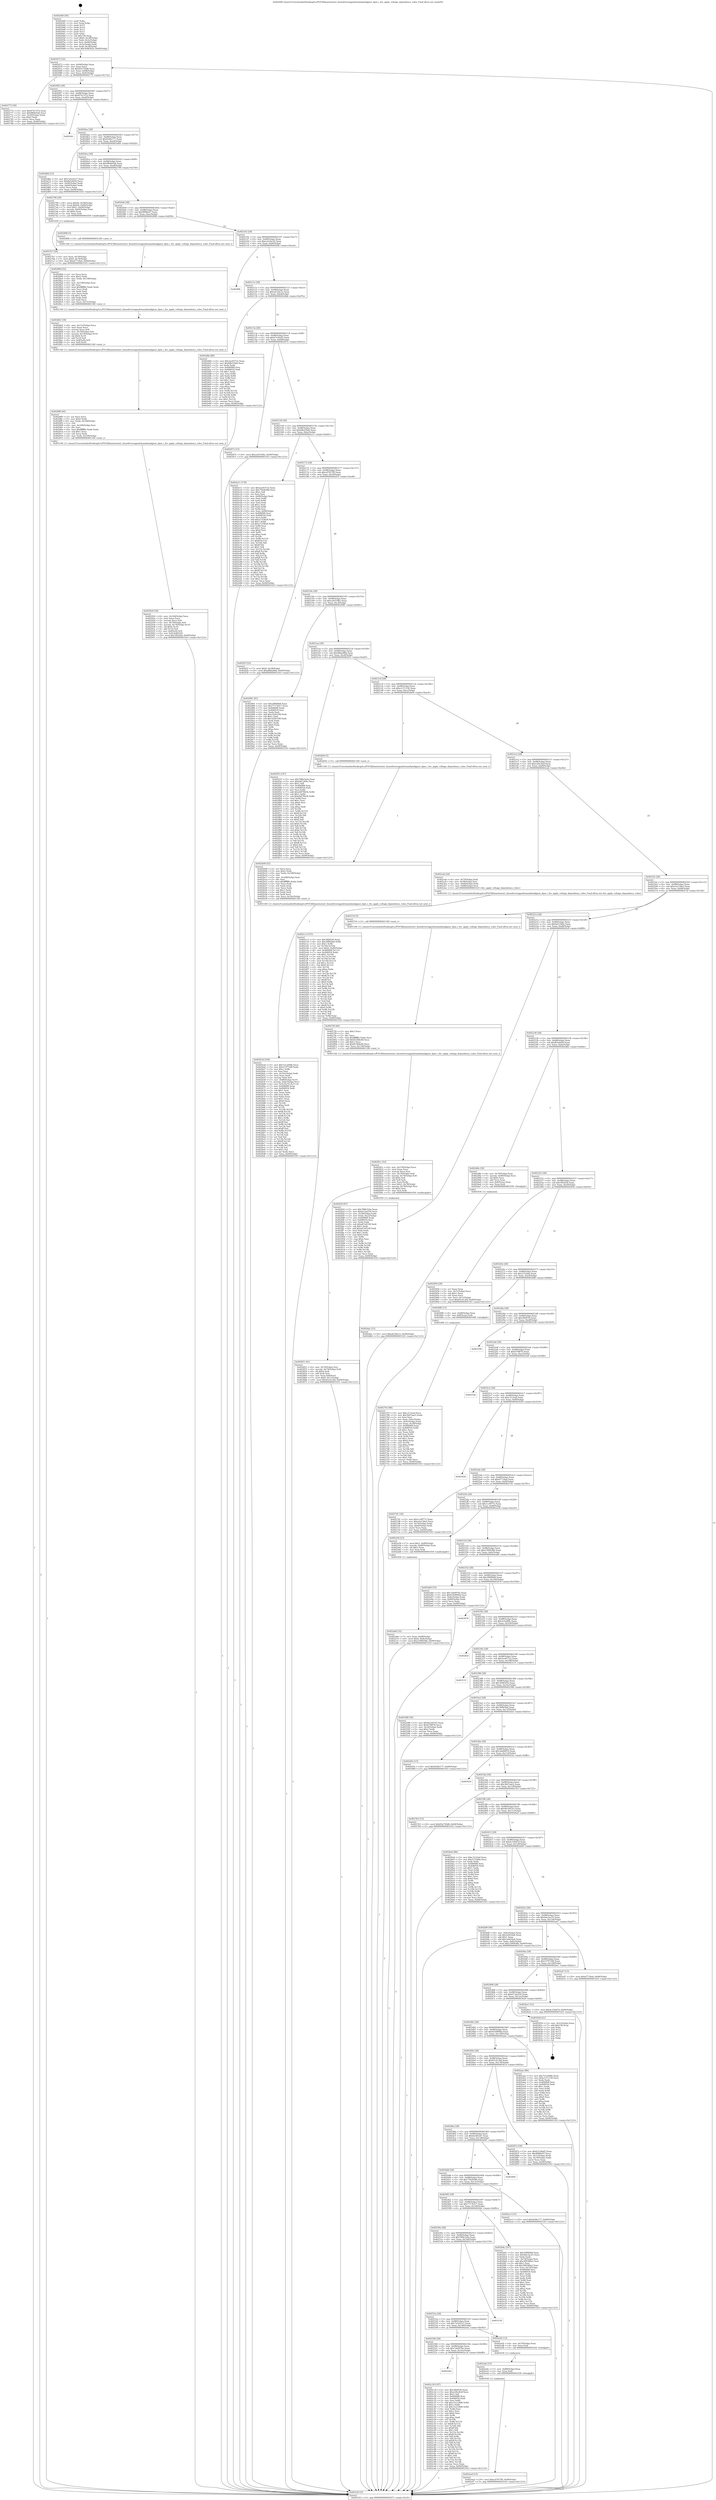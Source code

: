 digraph "0x402040" {
  label = "0x402040 (/mnt/c/Users/mathe/Desktop/tcc/POCII/binaries/extr_linuxdriversgpudrmamdamdgpusi_dpm.c_btc_apply_voltage_dependency_rules_Final-ollvm.out::main(0))"
  labelloc = "t"
  node[shape=record]

  Entry [label="",width=0.3,height=0.3,shape=circle,fillcolor=black,style=filled]
  "0x402072" [label="{
     0x402072 [32]\l
     | [instrs]\l
     &nbsp;&nbsp;0x402072 \<+6\>: mov -0x94(%rbp),%eax\l
     &nbsp;&nbsp;0x402078 \<+2\>: mov %eax,%ecx\l
     &nbsp;&nbsp;0x40207a \<+6\>: sub $0x83a750d8,%ecx\l
     &nbsp;&nbsp;0x402080 \<+6\>: mov %eax,-0x98(%rbp)\l
     &nbsp;&nbsp;0x402086 \<+6\>: mov %ecx,-0x9c(%rbp)\l
     &nbsp;&nbsp;0x40208c \<+6\>: je 0000000000402772 \<main+0x732\>\l
  }"]
  "0x402772" [label="{
     0x402772 [30]\l
     | [instrs]\l
     &nbsp;&nbsp;0x402772 \<+5\>: mov $0x87411f7a,%eax\l
     &nbsp;&nbsp;0x402777 \<+5\>: mov $0x9f64d1bb,%ecx\l
     &nbsp;&nbsp;0x40277c \<+3\>: mov -0x30(%rbp),%edx\l
     &nbsp;&nbsp;0x40277f \<+3\>: cmp $0x0,%edx\l
     &nbsp;&nbsp;0x402782 \<+3\>: cmove %ecx,%eax\l
     &nbsp;&nbsp;0x402785 \<+6\>: mov %eax,-0x94(%rbp)\l
     &nbsp;&nbsp;0x40278b \<+5\>: jmp 0000000000403163 \<main+0x1123\>\l
  }"]
  "0x402092" [label="{
     0x402092 [28]\l
     | [instrs]\l
     &nbsp;&nbsp;0x402092 \<+5\>: jmp 0000000000402097 \<main+0x57\>\l
     &nbsp;&nbsp;0x402097 \<+6\>: mov -0x98(%rbp),%eax\l
     &nbsp;&nbsp;0x40209d \<+5\>: sub $0x87411f7a,%eax\l
     &nbsp;&nbsp;0x4020a2 \<+6\>: mov %eax,-0xa0(%rbp)\l
     &nbsp;&nbsp;0x4020a8 \<+6\>: je 0000000000402efc \<main+0xebc\>\l
  }"]
  Exit [label="",width=0.3,height=0.3,shape=circle,fillcolor=black,style=filled,peripheries=2]
  "0x402efc" [label="{
     0x402efc\l
  }", style=dashed]
  "0x4020ae" [label="{
     0x4020ae [28]\l
     | [instrs]\l
     &nbsp;&nbsp;0x4020ae \<+5\>: jmp 00000000004020b3 \<main+0x73\>\l
     &nbsp;&nbsp;0x4020b3 \<+6\>: mov -0x98(%rbp),%eax\l
     &nbsp;&nbsp;0x4020b9 \<+5\>: sub $0x924fe177,%eax\l
     &nbsp;&nbsp;0x4020be \<+6\>: mov %eax,-0xa4(%rbp)\l
     &nbsp;&nbsp;0x4020c4 \<+6\>: je 0000000000402d6d \<main+0xd2d\>\l
  }"]
  "0x402eed" [label="{
     0x402eed [15]\l
     | [instrs]\l
     &nbsp;&nbsp;0x402eed \<+10\>: movl $0xcd7057f0,-0x94(%rbp)\l
     &nbsp;&nbsp;0x402ef7 \<+5\>: jmp 0000000000403163 \<main+0x1123\>\l
  }"]
  "0x402d6d" [label="{
     0x402d6d [33]\l
     | [instrs]\l
     &nbsp;&nbsp;0x402d6d \<+5\>: mov $0x7a5e41e7,%eax\l
     &nbsp;&nbsp;0x402d72 \<+5\>: mov $0xfb5ebf28,%ecx\l
     &nbsp;&nbsp;0x402d77 \<+6\>: mov -0x90(%rbp),%edx\l
     &nbsp;&nbsp;0x402d7d \<+3\>: cmp -0x64(%rbp),%edx\l
     &nbsp;&nbsp;0x402d80 \<+3\>: cmovl %ecx,%eax\l
     &nbsp;&nbsp;0x402d83 \<+6\>: mov %eax,-0x94(%rbp)\l
     &nbsp;&nbsp;0x402d89 \<+5\>: jmp 0000000000403163 \<main+0x1123\>\l
  }"]
  "0x4020ca" [label="{
     0x4020ca [28]\l
     | [instrs]\l
     &nbsp;&nbsp;0x4020ca \<+5\>: jmp 00000000004020cf \<main+0x8f\>\l
     &nbsp;&nbsp;0x4020cf \<+6\>: mov -0x98(%rbp),%eax\l
     &nbsp;&nbsp;0x4020d5 \<+5\>: sub $0x9f64d1bb,%eax\l
     &nbsp;&nbsp;0x4020da \<+6\>: mov %eax,-0xa8(%rbp)\l
     &nbsp;&nbsp;0x4020e0 \<+6\>: je 0000000000402790 \<main+0x750\>\l
  }"]
  "0x402ede" [label="{
     0x402ede [15]\l
     | [instrs]\l
     &nbsp;&nbsp;0x402ede \<+7\>: mov -0x88(%rbp),%rax\l
     &nbsp;&nbsp;0x402ee5 \<+3\>: mov %rax,%rdi\l
     &nbsp;&nbsp;0x402ee8 \<+5\>: call 0000000000401030 \<free@plt\>\l
     | [calls]\l
     &nbsp;&nbsp;0x401030 \{1\} (unknown)\l
  }"]
  "0x402790" [label="{
     0x402790 [39]\l
     | [instrs]\l
     &nbsp;&nbsp;0x402790 \<+8\>: movq $0x64,-0x58(%rbp)\l
     &nbsp;&nbsp;0x402798 \<+8\>: movq $0x64,-0x60(%rbp)\l
     &nbsp;&nbsp;0x4027a0 \<+7\>: movl $0x1,-0x64(%rbp)\l
     &nbsp;&nbsp;0x4027a7 \<+4\>: movslq -0x64(%rbp),%rax\l
     &nbsp;&nbsp;0x4027ab \<+4\>: shl $0x4,%rax\l
     &nbsp;&nbsp;0x4027af \<+3\>: mov %rax,%rdi\l
     &nbsp;&nbsp;0x4027b2 \<+5\>: call 0000000000401050 \<malloc@plt\>\l
     | [calls]\l
     &nbsp;&nbsp;0x401050 \{1\} (unknown)\l
  }"]
  "0x4020e6" [label="{
     0x4020e6 [28]\l
     | [instrs]\l
     &nbsp;&nbsp;0x4020e6 \<+5\>: jmp 00000000004020eb \<main+0xab\>\l
     &nbsp;&nbsp;0x4020eb \<+6\>: mov -0x98(%rbp),%eax\l
     &nbsp;&nbsp;0x4020f1 \<+5\>: sub $0x9f9fde07,%eax\l
     &nbsp;&nbsp;0x4020f6 \<+6\>: mov %eax,-0xac(%rbp)\l
     &nbsp;&nbsp;0x4020fc \<+6\>: je 0000000000402898 \<main+0x858\>\l
  }"]
  "0x402dac" [label="{
     0x402dac [15]\l
     | [instrs]\l
     &nbsp;&nbsp;0x402dac \<+10\>: movl $0xa433bc1e,-0x94(%rbp)\l
     &nbsp;&nbsp;0x402db6 \<+5\>: jmp 0000000000403163 \<main+0x1123\>\l
  }"]
  "0x402898" [label="{
     0x402898 [5]\l
     | [instrs]\l
     &nbsp;&nbsp;0x402898 \<+5\>: call 0000000000401160 \<next_i\>\l
     | [calls]\l
     &nbsp;&nbsp;0x401160 \{1\} (/mnt/c/Users/mathe/Desktop/tcc/POCII/binaries/extr_linuxdriversgpudrmamdamdgpusi_dpm.c_btc_apply_voltage_dependency_rules_Final-ollvm.out::next_i)\l
  }"]
  "0x402102" [label="{
     0x402102 [28]\l
     | [instrs]\l
     &nbsp;&nbsp;0x402102 \<+5\>: jmp 0000000000402107 \<main+0xc7\>\l
     &nbsp;&nbsp;0x402107 \<+6\>: mov -0x98(%rbp),%eax\l
     &nbsp;&nbsp;0x40210d \<+5\>: sub $0xa3a1be16,%eax\l
     &nbsp;&nbsp;0x402112 \<+6\>: mov %eax,-0xb0(%rbp)\l
     &nbsp;&nbsp;0x402118 \<+6\>: je 0000000000402f0b \<main+0xecb\>\l
  }"]
  "0x402cc3" [label="{
     0x402cc3 [155]\l
     | [instrs]\l
     &nbsp;&nbsp;0x402cc3 \<+5\>: mov $0x36bf556,%eax\l
     &nbsp;&nbsp;0x402cc8 \<+6\>: mov $0x36fbf3bd,%r8d\l
     &nbsp;&nbsp;0x402cce \<+3\>: mov $0x1,%r9b\l
     &nbsp;&nbsp;0x402cd1 \<+3\>: xor %r10d,%r10d\l
     &nbsp;&nbsp;0x402cd4 \<+10\>: movl $0x0,-0x90(%rbp)\l
     &nbsp;&nbsp;0x402cde \<+8\>: mov 0x406068,%r11d\l
     &nbsp;&nbsp;0x402ce6 \<+7\>: mov 0x406054,%ebx\l
     &nbsp;&nbsp;0x402ced \<+4\>: sub $0x1,%r10d\l
     &nbsp;&nbsp;0x402cf1 \<+3\>: mov %r11d,%r14d\l
     &nbsp;&nbsp;0x402cf4 \<+3\>: add %r10d,%r14d\l
     &nbsp;&nbsp;0x402cf7 \<+4\>: imul %r14d,%r11d\l
     &nbsp;&nbsp;0x402cfb \<+4\>: and $0x1,%r11d\l
     &nbsp;&nbsp;0x402cff \<+4\>: cmp $0x0,%r11d\l
     &nbsp;&nbsp;0x402d03 \<+4\>: sete %r15b\l
     &nbsp;&nbsp;0x402d07 \<+3\>: cmp $0xa,%ebx\l
     &nbsp;&nbsp;0x402d0a \<+4\>: setl %r12b\l
     &nbsp;&nbsp;0x402d0e \<+3\>: mov %r15b,%r13b\l
     &nbsp;&nbsp;0x402d11 \<+4\>: xor $0xff,%r13b\l
     &nbsp;&nbsp;0x402d15 \<+3\>: mov %r12b,%cl\l
     &nbsp;&nbsp;0x402d18 \<+3\>: xor $0xff,%cl\l
     &nbsp;&nbsp;0x402d1b \<+4\>: xor $0x0,%r9b\l
     &nbsp;&nbsp;0x402d1f \<+3\>: mov %r13b,%dl\l
     &nbsp;&nbsp;0x402d22 \<+3\>: and $0x0,%dl\l
     &nbsp;&nbsp;0x402d25 \<+3\>: and %r9b,%r15b\l
     &nbsp;&nbsp;0x402d28 \<+3\>: mov %cl,%sil\l
     &nbsp;&nbsp;0x402d2b \<+4\>: and $0x0,%sil\l
     &nbsp;&nbsp;0x402d2f \<+3\>: and %r9b,%r12b\l
     &nbsp;&nbsp;0x402d32 \<+3\>: or %r15b,%dl\l
     &nbsp;&nbsp;0x402d35 \<+3\>: or %r12b,%sil\l
     &nbsp;&nbsp;0x402d38 \<+3\>: xor %sil,%dl\l
     &nbsp;&nbsp;0x402d3b \<+3\>: or %cl,%r13b\l
     &nbsp;&nbsp;0x402d3e \<+4\>: xor $0xff,%r13b\l
     &nbsp;&nbsp;0x402d42 \<+4\>: or $0x0,%r9b\l
     &nbsp;&nbsp;0x402d46 \<+3\>: and %r9b,%r13b\l
     &nbsp;&nbsp;0x402d49 \<+3\>: or %r13b,%dl\l
     &nbsp;&nbsp;0x402d4c \<+3\>: test $0x1,%dl\l
     &nbsp;&nbsp;0x402d4f \<+4\>: cmovne %r8d,%eax\l
     &nbsp;&nbsp;0x402d53 \<+6\>: mov %eax,-0x94(%rbp)\l
     &nbsp;&nbsp;0x402d59 \<+5\>: jmp 0000000000403163 \<main+0x1123\>\l
  }"]
  "0x402f0b" [label="{
     0x402f0b\l
  }", style=dashed]
  "0x40211e" [label="{
     0x40211e [28]\l
     | [instrs]\l
     &nbsp;&nbsp;0x40211e \<+5\>: jmp 0000000000402123 \<main+0xe3\>\l
     &nbsp;&nbsp;0x402123 \<+6\>: mov -0x98(%rbp),%eax\l
     &nbsp;&nbsp;0x402129 \<+5\>: sub $0xa433bc1e,%eax\l
     &nbsp;&nbsp;0x40212e \<+6\>: mov %eax,-0xb4(%rbp)\l
     &nbsp;&nbsp;0x402134 \<+6\>: je 0000000000402dbb \<main+0xd7b\>\l
  }"]
  "0x402562" [label="{
     0x402562\l
  }", style=dashed]
  "0x402dbb" [label="{
     0x402dbb [86]\l
     | [instrs]\l
     &nbsp;&nbsp;0x402dbb \<+5\>: mov $0x2ee93722,%eax\l
     &nbsp;&nbsp;0x402dc0 \<+5\>: mov $0xbfb229a6,%ecx\l
     &nbsp;&nbsp;0x402dc5 \<+2\>: xor %edx,%edx\l
     &nbsp;&nbsp;0x402dc7 \<+7\>: mov 0x406068,%esi\l
     &nbsp;&nbsp;0x402dce \<+7\>: mov 0x406054,%edi\l
     &nbsp;&nbsp;0x402dd5 \<+3\>: sub $0x1,%edx\l
     &nbsp;&nbsp;0x402dd8 \<+3\>: mov %esi,%r8d\l
     &nbsp;&nbsp;0x402ddb \<+3\>: add %edx,%r8d\l
     &nbsp;&nbsp;0x402dde \<+4\>: imul %r8d,%esi\l
     &nbsp;&nbsp;0x402de2 \<+3\>: and $0x1,%esi\l
     &nbsp;&nbsp;0x402de5 \<+3\>: cmp $0x0,%esi\l
     &nbsp;&nbsp;0x402de8 \<+4\>: sete %r9b\l
     &nbsp;&nbsp;0x402dec \<+3\>: cmp $0xa,%edi\l
     &nbsp;&nbsp;0x402def \<+4\>: setl %r10b\l
     &nbsp;&nbsp;0x402df3 \<+3\>: mov %r9b,%r11b\l
     &nbsp;&nbsp;0x402df6 \<+3\>: and %r10b,%r11b\l
     &nbsp;&nbsp;0x402df9 \<+3\>: xor %r10b,%r9b\l
     &nbsp;&nbsp;0x402dfc \<+3\>: or %r9b,%r11b\l
     &nbsp;&nbsp;0x402dff \<+4\>: test $0x1,%r11b\l
     &nbsp;&nbsp;0x402e03 \<+3\>: cmovne %ecx,%eax\l
     &nbsp;&nbsp;0x402e06 \<+6\>: mov %eax,-0x94(%rbp)\l
     &nbsp;&nbsp;0x402e0c \<+5\>: jmp 0000000000403163 \<main+0x1123\>\l
  }"]
  "0x40213a" [label="{
     0x40213a [28]\l
     | [instrs]\l
     &nbsp;&nbsp;0x40213a \<+5\>: jmp 000000000040213f \<main+0xff\>\l
     &nbsp;&nbsp;0x40213f \<+6\>: mov -0x98(%rbp),%eax\l
     &nbsp;&nbsp;0x402145 \<+5\>: sub $0xb7e3baf2,%eax\l
     &nbsp;&nbsp;0x40214a \<+6\>: mov %eax,-0xb8(%rbp)\l
     &nbsp;&nbsp;0x402150 \<+6\>: je 0000000000402972 \<main+0x932\>\l
  }"]
  "0x402c18" [label="{
     0x402c18 [147]\l
     | [instrs]\l
     &nbsp;&nbsp;0x402c18 \<+5\>: mov $0x36bf556,%eax\l
     &nbsp;&nbsp;0x402c1d \<+5\>: mov $0xe29e3b2f,%ecx\l
     &nbsp;&nbsp;0x402c22 \<+2\>: mov $0x1,%dl\l
     &nbsp;&nbsp;0x402c24 \<+7\>: mov 0x406068,%esi\l
     &nbsp;&nbsp;0x402c2b \<+7\>: mov 0x406054,%edi\l
     &nbsp;&nbsp;0x402c32 \<+3\>: mov %esi,%r8d\l
     &nbsp;&nbsp;0x402c35 \<+7\>: add $0x15c218d6,%r8d\l
     &nbsp;&nbsp;0x402c3c \<+4\>: sub $0x1,%r8d\l
     &nbsp;&nbsp;0x402c40 \<+7\>: sub $0x15c218d6,%r8d\l
     &nbsp;&nbsp;0x402c47 \<+4\>: imul %r8d,%esi\l
     &nbsp;&nbsp;0x402c4b \<+3\>: and $0x1,%esi\l
     &nbsp;&nbsp;0x402c4e \<+3\>: cmp $0x0,%esi\l
     &nbsp;&nbsp;0x402c51 \<+4\>: sete %r9b\l
     &nbsp;&nbsp;0x402c55 \<+3\>: cmp $0xa,%edi\l
     &nbsp;&nbsp;0x402c58 \<+4\>: setl %r10b\l
     &nbsp;&nbsp;0x402c5c \<+3\>: mov %r9b,%r11b\l
     &nbsp;&nbsp;0x402c5f \<+4\>: xor $0xff,%r11b\l
     &nbsp;&nbsp;0x402c63 \<+3\>: mov %r10b,%bl\l
     &nbsp;&nbsp;0x402c66 \<+3\>: xor $0xff,%bl\l
     &nbsp;&nbsp;0x402c69 \<+3\>: xor $0x1,%dl\l
     &nbsp;&nbsp;0x402c6c \<+3\>: mov %r11b,%r14b\l
     &nbsp;&nbsp;0x402c6f \<+4\>: and $0xff,%r14b\l
     &nbsp;&nbsp;0x402c73 \<+3\>: and %dl,%r9b\l
     &nbsp;&nbsp;0x402c76 \<+3\>: mov %bl,%r15b\l
     &nbsp;&nbsp;0x402c79 \<+4\>: and $0xff,%r15b\l
     &nbsp;&nbsp;0x402c7d \<+3\>: and %dl,%r10b\l
     &nbsp;&nbsp;0x402c80 \<+3\>: or %r9b,%r14b\l
     &nbsp;&nbsp;0x402c83 \<+3\>: or %r10b,%r15b\l
     &nbsp;&nbsp;0x402c86 \<+3\>: xor %r15b,%r14b\l
     &nbsp;&nbsp;0x402c89 \<+3\>: or %bl,%r11b\l
     &nbsp;&nbsp;0x402c8c \<+4\>: xor $0xff,%r11b\l
     &nbsp;&nbsp;0x402c90 \<+3\>: or $0x1,%dl\l
     &nbsp;&nbsp;0x402c93 \<+3\>: and %dl,%r11b\l
     &nbsp;&nbsp;0x402c96 \<+3\>: or %r11b,%r14b\l
     &nbsp;&nbsp;0x402c99 \<+4\>: test $0x1,%r14b\l
     &nbsp;&nbsp;0x402c9d \<+3\>: cmovne %ecx,%eax\l
     &nbsp;&nbsp;0x402ca0 \<+6\>: mov %eax,-0x94(%rbp)\l
     &nbsp;&nbsp;0x402ca6 \<+5\>: jmp 0000000000403163 \<main+0x1123\>\l
  }"]
  "0x402972" [label="{
     0x402972 [15]\l
     | [instrs]\l
     &nbsp;&nbsp;0x402972 \<+10\>: movl $0xce931082,-0x94(%rbp)\l
     &nbsp;&nbsp;0x40297c \<+5\>: jmp 0000000000403163 \<main+0x1123\>\l
  }"]
  "0x402156" [label="{
     0x402156 [28]\l
     | [instrs]\l
     &nbsp;&nbsp;0x402156 \<+5\>: jmp 000000000040215b \<main+0x11b\>\l
     &nbsp;&nbsp;0x40215b \<+6\>: mov -0x98(%rbp),%eax\l
     &nbsp;&nbsp;0x402161 \<+5\>: sub $0xbfb229a6,%eax\l
     &nbsp;&nbsp;0x402166 \<+6\>: mov %eax,-0xbc(%rbp)\l
     &nbsp;&nbsp;0x40216c \<+6\>: je 0000000000402e11 \<main+0xdd1\>\l
  }"]
  "0x402546" [label="{
     0x402546 [28]\l
     | [instrs]\l
     &nbsp;&nbsp;0x402546 \<+5\>: jmp 000000000040254b \<main+0x50b\>\l
     &nbsp;&nbsp;0x40254b \<+6\>: mov -0x98(%rbp),%eax\l
     &nbsp;&nbsp;0x402551 \<+5\>: sub $0x7ab097be,%eax\l
     &nbsp;&nbsp;0x402556 \<+6\>: mov %eax,-0x14c(%rbp)\l
     &nbsp;&nbsp;0x40255c \<+6\>: je 0000000000402c18 \<main+0xbd8\>\l
  }"]
  "0x402e11" [label="{
     0x402e11 [178]\l
     | [instrs]\l
     &nbsp;&nbsp;0x402e11 \<+5\>: mov $0x2ee93722,%eax\l
     &nbsp;&nbsp;0x402e16 \<+5\>: mov $0x75928384,%ecx\l
     &nbsp;&nbsp;0x402e1b \<+2\>: mov $0x1,%dl\l
     &nbsp;&nbsp;0x402e1d \<+2\>: xor %esi,%esi\l
     &nbsp;&nbsp;0x402e1f \<+6\>: mov -0x90(%rbp),%edi\l
     &nbsp;&nbsp;0x402e25 \<+3\>: mov %esi,%r8d\l
     &nbsp;&nbsp;0x402e28 \<+3\>: sub %edi,%r8d\l
     &nbsp;&nbsp;0x402e2b \<+2\>: mov %esi,%edi\l
     &nbsp;&nbsp;0x402e2d \<+3\>: sub $0x1,%edi\l
     &nbsp;&nbsp;0x402e30 \<+3\>: add %edi,%r8d\l
     &nbsp;&nbsp;0x402e33 \<+3\>: sub %r8d,%esi\l
     &nbsp;&nbsp;0x402e36 \<+6\>: mov %esi,-0x90(%rbp)\l
     &nbsp;&nbsp;0x402e3c \<+7\>: mov 0x406068,%esi\l
     &nbsp;&nbsp;0x402e43 \<+7\>: mov 0x406054,%edi\l
     &nbsp;&nbsp;0x402e4a \<+3\>: mov %esi,%r8d\l
     &nbsp;&nbsp;0x402e4d \<+7\>: add $0xa71f3628,%r8d\l
     &nbsp;&nbsp;0x402e54 \<+4\>: sub $0x1,%r8d\l
     &nbsp;&nbsp;0x402e58 \<+7\>: sub $0xa71f3628,%r8d\l
     &nbsp;&nbsp;0x402e5f \<+4\>: imul %r8d,%esi\l
     &nbsp;&nbsp;0x402e63 \<+3\>: and $0x1,%esi\l
     &nbsp;&nbsp;0x402e66 \<+3\>: cmp $0x0,%esi\l
     &nbsp;&nbsp;0x402e69 \<+4\>: sete %r9b\l
     &nbsp;&nbsp;0x402e6d \<+3\>: cmp $0xa,%edi\l
     &nbsp;&nbsp;0x402e70 \<+4\>: setl %r10b\l
     &nbsp;&nbsp;0x402e74 \<+3\>: mov %r9b,%r11b\l
     &nbsp;&nbsp;0x402e77 \<+4\>: xor $0xff,%r11b\l
     &nbsp;&nbsp;0x402e7b \<+3\>: mov %r10b,%bl\l
     &nbsp;&nbsp;0x402e7e \<+3\>: xor $0xff,%bl\l
     &nbsp;&nbsp;0x402e81 \<+3\>: xor $0x1,%dl\l
     &nbsp;&nbsp;0x402e84 \<+3\>: mov %r11b,%r14b\l
     &nbsp;&nbsp;0x402e87 \<+4\>: and $0xff,%r14b\l
     &nbsp;&nbsp;0x402e8b \<+3\>: and %dl,%r9b\l
     &nbsp;&nbsp;0x402e8e \<+3\>: mov %bl,%r15b\l
     &nbsp;&nbsp;0x402e91 \<+4\>: and $0xff,%r15b\l
     &nbsp;&nbsp;0x402e95 \<+3\>: and %dl,%r10b\l
     &nbsp;&nbsp;0x402e98 \<+3\>: or %r9b,%r14b\l
     &nbsp;&nbsp;0x402e9b \<+3\>: or %r10b,%r15b\l
     &nbsp;&nbsp;0x402e9e \<+3\>: xor %r15b,%r14b\l
     &nbsp;&nbsp;0x402ea1 \<+3\>: or %bl,%r11b\l
     &nbsp;&nbsp;0x402ea4 \<+4\>: xor $0xff,%r11b\l
     &nbsp;&nbsp;0x402ea8 \<+3\>: or $0x1,%dl\l
     &nbsp;&nbsp;0x402eab \<+3\>: and %dl,%r11b\l
     &nbsp;&nbsp;0x402eae \<+3\>: or %r11b,%r14b\l
     &nbsp;&nbsp;0x402eb1 \<+4\>: test $0x1,%r14b\l
     &nbsp;&nbsp;0x402eb5 \<+3\>: cmovne %ecx,%eax\l
     &nbsp;&nbsp;0x402eb8 \<+6\>: mov %eax,-0x94(%rbp)\l
     &nbsp;&nbsp;0x402ebe \<+5\>: jmp 0000000000403163 \<main+0x1123\>\l
  }"]
  "0x402172" [label="{
     0x402172 [28]\l
     | [instrs]\l
     &nbsp;&nbsp;0x402172 \<+5\>: jmp 0000000000402177 \<main+0x137\>\l
     &nbsp;&nbsp;0x402177 \<+6\>: mov -0x98(%rbp),%eax\l
     &nbsp;&nbsp;0x40217d \<+5\>: sub $0xcd7057f0,%eax\l
     &nbsp;&nbsp;0x402182 \<+6\>: mov %eax,-0xc0(%rbp)\l
     &nbsp;&nbsp;0x402188 \<+6\>: je 0000000000402f1f \<main+0xedf\>\l
  }"]
  "0x402ed2" [label="{
     0x402ed2 [12]\l
     | [instrs]\l
     &nbsp;&nbsp;0x402ed2 \<+4\>: mov -0x70(%rbp),%rax\l
     &nbsp;&nbsp;0x402ed6 \<+3\>: mov %rax,%rdi\l
     &nbsp;&nbsp;0x402ed9 \<+5\>: call 0000000000401030 \<free@plt\>\l
     | [calls]\l
     &nbsp;&nbsp;0x401030 \{1\} (unknown)\l
  }"]
  "0x402f1f" [label="{
     0x402f1f [22]\l
     | [instrs]\l
     &nbsp;&nbsp;0x402f1f \<+7\>: movl $0x0,-0x38(%rbp)\l
     &nbsp;&nbsp;0x402f26 \<+10\>: movl $0xdfbba88d,-0x94(%rbp)\l
     &nbsp;&nbsp;0x402f30 \<+5\>: jmp 0000000000403163 \<main+0x1123\>\l
  }"]
  "0x40218e" [label="{
     0x40218e [28]\l
     | [instrs]\l
     &nbsp;&nbsp;0x40218e \<+5\>: jmp 0000000000402193 \<main+0x153\>\l
     &nbsp;&nbsp;0x402193 \<+6\>: mov -0x98(%rbp),%eax\l
     &nbsp;&nbsp;0x402199 \<+5\>: sub $0xce931082,%eax\l
     &nbsp;&nbsp;0x40219e \<+6\>: mov %eax,-0xc4(%rbp)\l
     &nbsp;&nbsp;0x4021a4 \<+6\>: je 0000000000402981 \<main+0x941\>\l
  }"]
  "0x40252a" [label="{
     0x40252a [28]\l
     | [instrs]\l
     &nbsp;&nbsp;0x40252a \<+5\>: jmp 000000000040252f \<main+0x4ef\>\l
     &nbsp;&nbsp;0x40252f \<+6\>: mov -0x98(%rbp),%eax\l
     &nbsp;&nbsp;0x402535 \<+5\>: sub $0x7a5e41e7,%eax\l
     &nbsp;&nbsp;0x40253a \<+6\>: mov %eax,-0x148(%rbp)\l
     &nbsp;&nbsp;0x402540 \<+6\>: je 0000000000402ed2 \<main+0xe92\>\l
  }"]
  "0x402981" [label="{
     0x402981 [91]\l
     | [instrs]\l
     &nbsp;&nbsp;0x402981 \<+5\>: mov $0x29f0f4b8,%eax\l
     &nbsp;&nbsp;0x402986 \<+5\>: mov $0x7717b5c7,%ecx\l
     &nbsp;&nbsp;0x40298b \<+7\>: mov 0x406068,%edx\l
     &nbsp;&nbsp;0x402992 \<+7\>: mov 0x406054,%esi\l
     &nbsp;&nbsp;0x402999 \<+2\>: mov %edx,%edi\l
     &nbsp;&nbsp;0x40299b \<+6\>: add $0x102fe198,%edi\l
     &nbsp;&nbsp;0x4029a1 \<+3\>: sub $0x1,%edi\l
     &nbsp;&nbsp;0x4029a4 \<+6\>: sub $0x102fe198,%edi\l
     &nbsp;&nbsp;0x4029aa \<+3\>: imul %edi,%edx\l
     &nbsp;&nbsp;0x4029ad \<+3\>: and $0x1,%edx\l
     &nbsp;&nbsp;0x4029b0 \<+3\>: cmp $0x0,%edx\l
     &nbsp;&nbsp;0x4029b3 \<+4\>: sete %r8b\l
     &nbsp;&nbsp;0x4029b7 \<+3\>: cmp $0xa,%esi\l
     &nbsp;&nbsp;0x4029ba \<+4\>: setl %r9b\l
     &nbsp;&nbsp;0x4029be \<+3\>: mov %r8b,%r10b\l
     &nbsp;&nbsp;0x4029c1 \<+3\>: and %r9b,%r10b\l
     &nbsp;&nbsp;0x4029c4 \<+3\>: xor %r9b,%r8b\l
     &nbsp;&nbsp;0x4029c7 \<+3\>: or %r8b,%r10b\l
     &nbsp;&nbsp;0x4029ca \<+4\>: test $0x1,%r10b\l
     &nbsp;&nbsp;0x4029ce \<+3\>: cmovne %ecx,%eax\l
     &nbsp;&nbsp;0x4029d1 \<+6\>: mov %eax,-0x94(%rbp)\l
     &nbsp;&nbsp;0x4029d7 \<+5\>: jmp 0000000000403163 \<main+0x1123\>\l
  }"]
  "0x4021aa" [label="{
     0x4021aa [28]\l
     | [instrs]\l
     &nbsp;&nbsp;0x4021aa \<+5\>: jmp 00000000004021af \<main+0x16f\>\l
     &nbsp;&nbsp;0x4021af \<+6\>: mov -0x98(%rbp),%eax\l
     &nbsp;&nbsp;0x4021b5 \<+5\>: sub $0xdfbba88d,%eax\l
     &nbsp;&nbsp;0x4021ba \<+6\>: mov %eax,-0xc8(%rbp)\l
     &nbsp;&nbsp;0x4021c0 \<+6\>: je 0000000000402f35 \<main+0xef5\>\l
  }"]
  "0x403159" [label="{
     0x403159\l
  }", style=dashed]
  "0x402f35" [label="{
     0x402f35 [147]\l
     | [instrs]\l
     &nbsp;&nbsp;0x402f35 \<+5\>: mov $0x786b32da,%eax\l
     &nbsp;&nbsp;0x402f3a \<+5\>: mov $0xfa01269e,%ecx\l
     &nbsp;&nbsp;0x402f3f \<+2\>: mov $0x1,%dl\l
     &nbsp;&nbsp;0x402f41 \<+7\>: mov 0x406068,%esi\l
     &nbsp;&nbsp;0x402f48 \<+7\>: mov 0x406054,%edi\l
     &nbsp;&nbsp;0x402f4f \<+3\>: mov %esi,%r8d\l
     &nbsp;&nbsp;0x402f52 \<+7\>: add $0xd287843b,%r8d\l
     &nbsp;&nbsp;0x402f59 \<+4\>: sub $0x1,%r8d\l
     &nbsp;&nbsp;0x402f5d \<+7\>: sub $0xd287843b,%r8d\l
     &nbsp;&nbsp;0x402f64 \<+4\>: imul %r8d,%esi\l
     &nbsp;&nbsp;0x402f68 \<+3\>: and $0x1,%esi\l
     &nbsp;&nbsp;0x402f6b \<+3\>: cmp $0x0,%esi\l
     &nbsp;&nbsp;0x402f6e \<+4\>: sete %r9b\l
     &nbsp;&nbsp;0x402f72 \<+3\>: cmp $0xa,%edi\l
     &nbsp;&nbsp;0x402f75 \<+4\>: setl %r10b\l
     &nbsp;&nbsp;0x402f79 \<+3\>: mov %r9b,%r11b\l
     &nbsp;&nbsp;0x402f7c \<+4\>: xor $0xff,%r11b\l
     &nbsp;&nbsp;0x402f80 \<+3\>: mov %r10b,%bl\l
     &nbsp;&nbsp;0x402f83 \<+3\>: xor $0xff,%bl\l
     &nbsp;&nbsp;0x402f86 \<+3\>: xor $0x0,%dl\l
     &nbsp;&nbsp;0x402f89 \<+3\>: mov %r11b,%r14b\l
     &nbsp;&nbsp;0x402f8c \<+4\>: and $0x0,%r14b\l
     &nbsp;&nbsp;0x402f90 \<+3\>: and %dl,%r9b\l
     &nbsp;&nbsp;0x402f93 \<+3\>: mov %bl,%r15b\l
     &nbsp;&nbsp;0x402f96 \<+4\>: and $0x0,%r15b\l
     &nbsp;&nbsp;0x402f9a \<+3\>: and %dl,%r10b\l
     &nbsp;&nbsp;0x402f9d \<+3\>: or %r9b,%r14b\l
     &nbsp;&nbsp;0x402fa0 \<+3\>: or %r10b,%r15b\l
     &nbsp;&nbsp;0x402fa3 \<+3\>: xor %r15b,%r14b\l
     &nbsp;&nbsp;0x402fa6 \<+3\>: or %bl,%r11b\l
     &nbsp;&nbsp;0x402fa9 \<+4\>: xor $0xff,%r11b\l
     &nbsp;&nbsp;0x402fad \<+3\>: or $0x0,%dl\l
     &nbsp;&nbsp;0x402fb0 \<+3\>: and %dl,%r11b\l
     &nbsp;&nbsp;0x402fb3 \<+3\>: or %r11b,%r14b\l
     &nbsp;&nbsp;0x402fb6 \<+4\>: test $0x1,%r14b\l
     &nbsp;&nbsp;0x402fba \<+3\>: cmovne %ecx,%eax\l
     &nbsp;&nbsp;0x402fbd \<+6\>: mov %eax,-0x94(%rbp)\l
     &nbsp;&nbsp;0x402fc3 \<+5\>: jmp 0000000000403163 \<main+0x1123\>\l
  }"]
  "0x4021c6" [label="{
     0x4021c6 [28]\l
     | [instrs]\l
     &nbsp;&nbsp;0x4021c6 \<+5\>: jmp 00000000004021cb \<main+0x18b\>\l
     &nbsp;&nbsp;0x4021cb \<+6\>: mov -0x98(%rbp),%eax\l
     &nbsp;&nbsp;0x4021d1 \<+5\>: sub $0xe127c150,%eax\l
     &nbsp;&nbsp;0x4021d6 \<+6\>: mov %eax,-0xcc(%rbp)\l
     &nbsp;&nbsp;0x4021dc \<+6\>: je 0000000000402b04 \<main+0xac4\>\l
  }"]
  "0x402b3d" [label="{
     0x402b3d [164]\l
     | [instrs]\l
     &nbsp;&nbsp;0x402b3d \<+5\>: mov $0x7e1a448b,%ecx\l
     &nbsp;&nbsp;0x402b42 \<+5\>: mov $0x537f7168,%edx\l
     &nbsp;&nbsp;0x402b47 \<+3\>: mov $0x1,%r8b\l
     &nbsp;&nbsp;0x402b4a \<+2\>: xor %esi,%esi\l
     &nbsp;&nbsp;0x402b4c \<+6\>: mov -0x16c(%rbp),%edi\l
     &nbsp;&nbsp;0x402b52 \<+3\>: imul %eax,%edi\l
     &nbsp;&nbsp;0x402b55 \<+3\>: movslq %edi,%r9\l
     &nbsp;&nbsp;0x402b58 \<+7\>: mov -0x88(%rbp),%r10\l
     &nbsp;&nbsp;0x402b5f \<+7\>: movslq -0x8c(%rbp),%r11\l
     &nbsp;&nbsp;0x402b66 \<+4\>: mov %r9,(%r10,%r11,8)\l
     &nbsp;&nbsp;0x402b6a \<+7\>: mov 0x406068,%eax\l
     &nbsp;&nbsp;0x402b71 \<+7\>: mov 0x406054,%edi\l
     &nbsp;&nbsp;0x402b78 \<+3\>: sub $0x1,%esi\l
     &nbsp;&nbsp;0x402b7b \<+2\>: mov %eax,%ebx\l
     &nbsp;&nbsp;0x402b7d \<+2\>: add %esi,%ebx\l
     &nbsp;&nbsp;0x402b7f \<+3\>: imul %ebx,%eax\l
     &nbsp;&nbsp;0x402b82 \<+3\>: and $0x1,%eax\l
     &nbsp;&nbsp;0x402b85 \<+3\>: cmp $0x0,%eax\l
     &nbsp;&nbsp;0x402b88 \<+4\>: sete %r14b\l
     &nbsp;&nbsp;0x402b8c \<+3\>: cmp $0xa,%edi\l
     &nbsp;&nbsp;0x402b8f \<+4\>: setl %r15b\l
     &nbsp;&nbsp;0x402b93 \<+3\>: mov %r14b,%r12b\l
     &nbsp;&nbsp;0x402b96 \<+4\>: xor $0xff,%r12b\l
     &nbsp;&nbsp;0x402b9a \<+3\>: mov %r15b,%r13b\l
     &nbsp;&nbsp;0x402b9d \<+4\>: xor $0xff,%r13b\l
     &nbsp;&nbsp;0x402ba1 \<+4\>: xor $0x1,%r8b\l
     &nbsp;&nbsp;0x402ba5 \<+3\>: mov %r12b,%al\l
     &nbsp;&nbsp;0x402ba8 \<+2\>: and $0xff,%al\l
     &nbsp;&nbsp;0x402baa \<+3\>: and %r8b,%r14b\l
     &nbsp;&nbsp;0x402bad \<+3\>: mov %r13b,%sil\l
     &nbsp;&nbsp;0x402bb0 \<+4\>: and $0xff,%sil\l
     &nbsp;&nbsp;0x402bb4 \<+3\>: and %r8b,%r15b\l
     &nbsp;&nbsp;0x402bb7 \<+3\>: or %r14b,%al\l
     &nbsp;&nbsp;0x402bba \<+3\>: or %r15b,%sil\l
     &nbsp;&nbsp;0x402bbd \<+3\>: xor %sil,%al\l
     &nbsp;&nbsp;0x402bc0 \<+3\>: or %r13b,%r12b\l
     &nbsp;&nbsp;0x402bc3 \<+4\>: xor $0xff,%r12b\l
     &nbsp;&nbsp;0x402bc7 \<+4\>: or $0x1,%r8b\l
     &nbsp;&nbsp;0x402bcb \<+3\>: and %r8b,%r12b\l
     &nbsp;&nbsp;0x402bce \<+3\>: or %r12b,%al\l
     &nbsp;&nbsp;0x402bd1 \<+2\>: test $0x1,%al\l
     &nbsp;&nbsp;0x402bd3 \<+3\>: cmovne %edx,%ecx\l
     &nbsp;&nbsp;0x402bd6 \<+6\>: mov %ecx,-0x94(%rbp)\l
     &nbsp;&nbsp;0x402bdc \<+5\>: jmp 0000000000403163 \<main+0x1123\>\l
  }"]
  "0x402b04" [label="{
     0x402b04 [5]\l
     | [instrs]\l
     &nbsp;&nbsp;0x402b04 \<+5\>: call 0000000000401160 \<next_i\>\l
     | [calls]\l
     &nbsp;&nbsp;0x401160 \{1\} (/mnt/c/Users/mathe/Desktop/tcc/POCII/binaries/extr_linuxdriversgpudrmamdamdgpusi_dpm.c_btc_apply_voltage_dependency_rules_Final-ollvm.out::next_i)\l
  }"]
  "0x4021e2" [label="{
     0x4021e2 [28]\l
     | [instrs]\l
     &nbsp;&nbsp;0x4021e2 \<+5\>: jmp 00000000004021e7 \<main+0x1a7\>\l
     &nbsp;&nbsp;0x4021e7 \<+6\>: mov -0x98(%rbp),%eax\l
     &nbsp;&nbsp;0x4021ed \<+5\>: sub $0xe29e3b2f,%eax\l
     &nbsp;&nbsp;0x4021f2 \<+6\>: mov %eax,-0xd0(%rbp)\l
     &nbsp;&nbsp;0x4021f8 \<+6\>: je 0000000000402cab \<main+0xc6b\>\l
  }"]
  "0x402b09" [label="{
     0x402b09 [52]\l
     | [instrs]\l
     &nbsp;&nbsp;0x402b09 \<+2\>: xor %ecx,%ecx\l
     &nbsp;&nbsp;0x402b0b \<+5\>: mov $0x2,%edx\l
     &nbsp;&nbsp;0x402b10 \<+6\>: mov %edx,-0x168(%rbp)\l
     &nbsp;&nbsp;0x402b16 \<+1\>: cltd\l
     &nbsp;&nbsp;0x402b17 \<+6\>: mov -0x168(%rbp),%esi\l
     &nbsp;&nbsp;0x402b1d \<+2\>: idiv %esi\l
     &nbsp;&nbsp;0x402b1f \<+6\>: imul $0xfffffffe,%edx,%edx\l
     &nbsp;&nbsp;0x402b25 \<+2\>: mov %ecx,%edi\l
     &nbsp;&nbsp;0x402b27 \<+2\>: sub %edx,%edi\l
     &nbsp;&nbsp;0x402b29 \<+2\>: mov %ecx,%edx\l
     &nbsp;&nbsp;0x402b2b \<+3\>: sub $0x1,%edx\l
     &nbsp;&nbsp;0x402b2e \<+2\>: add %edx,%edi\l
     &nbsp;&nbsp;0x402b30 \<+2\>: sub %edi,%ecx\l
     &nbsp;&nbsp;0x402b32 \<+6\>: mov %ecx,-0x16c(%rbp)\l
     &nbsp;&nbsp;0x402b38 \<+5\>: call 0000000000401160 \<next_i\>\l
     | [calls]\l
     &nbsp;&nbsp;0x401160 \{1\} (/mnt/c/Users/mathe/Desktop/tcc/POCII/binaries/extr_linuxdriversgpudrmamdamdgpusi_dpm.c_btc_apply_voltage_dependency_rules_Final-ollvm.out::next_i)\l
  }"]
  "0x402cab" [label="{
     0x402cab [24]\l
     | [instrs]\l
     &nbsp;&nbsp;0x402cab \<+4\>: mov -0x70(%rbp),%rdi\l
     &nbsp;&nbsp;0x402caf \<+4\>: mov -0x58(%rbp),%rsi\l
     &nbsp;&nbsp;0x402cb3 \<+4\>: mov -0x60(%rbp),%rdx\l
     &nbsp;&nbsp;0x402cb7 \<+7\>: mov -0x88(%rbp),%rcx\l
     &nbsp;&nbsp;0x402cbe \<+5\>: call 0000000000401410 \<btc_apply_voltage_dependency_rules\>\l
     | [calls]\l
     &nbsp;&nbsp;0x401410 \{1\} (/mnt/c/Users/mathe/Desktop/tcc/POCII/binaries/extr_linuxdriversgpudrmamdamdgpusi_dpm.c_btc_apply_voltage_dependency_rules_Final-ollvm.out::btc_apply_voltage_dependency_rules)\l
  }"]
  "0x4021fe" [label="{
     0x4021fe [28]\l
     | [instrs]\l
     &nbsp;&nbsp;0x4021fe \<+5\>: jmp 0000000000402203 \<main+0x1c3\>\l
     &nbsp;&nbsp;0x402203 \<+6\>: mov -0x98(%rbp),%eax\l
     &nbsp;&nbsp;0x402209 \<+5\>: sub $0xe3e128a3,%eax\l
     &nbsp;&nbsp;0x40220e \<+6\>: mov %eax,-0xd4(%rbp)\l
     &nbsp;&nbsp;0x402214 \<+6\>: je 00000000004027ef \<main+0x7af\>\l
  }"]
  "0x402a6d" [label="{
     0x402a6d [32]\l
     | [instrs]\l
     &nbsp;&nbsp;0x402a6d \<+7\>: mov %rax,-0x88(%rbp)\l
     &nbsp;&nbsp;0x402a74 \<+10\>: movl $0x0,-0x8c(%rbp)\l
     &nbsp;&nbsp;0x402a7e \<+10\>: movl $0x2399458b,-0x94(%rbp)\l
     &nbsp;&nbsp;0x402a88 \<+5\>: jmp 0000000000403163 \<main+0x1123\>\l
  }"]
  "0x4027ef" [label="{
     0x4027ef [5]\l
     | [instrs]\l
     &nbsp;&nbsp;0x4027ef \<+5\>: call 0000000000401160 \<next_i\>\l
     | [calls]\l
     &nbsp;&nbsp;0x401160 \{1\} (/mnt/c/Users/mathe/Desktop/tcc/POCII/binaries/extr_linuxdriversgpudrmamdamdgpusi_dpm.c_btc_apply_voltage_dependency_rules_Final-ollvm.out::next_i)\l
  }"]
  "0x40221a" [label="{
     0x40221a [28]\l
     | [instrs]\l
     &nbsp;&nbsp;0x40221a \<+5\>: jmp 000000000040221f \<main+0x1df\>\l
     &nbsp;&nbsp;0x40221f \<+6\>: mov -0x98(%rbp),%eax\l
     &nbsp;&nbsp;0x402225 \<+5\>: sub $0xfa01269e,%eax\l
     &nbsp;&nbsp;0x40222a \<+6\>: mov %eax,-0xd8(%rbp)\l
     &nbsp;&nbsp;0x402230 \<+6\>: je 0000000000402fc8 \<main+0xf88\>\l
  }"]
  "0x40250e" [label="{
     0x40250e [28]\l
     | [instrs]\l
     &nbsp;&nbsp;0x40250e \<+5\>: jmp 0000000000402513 \<main+0x4d3\>\l
     &nbsp;&nbsp;0x402513 \<+6\>: mov -0x98(%rbp),%eax\l
     &nbsp;&nbsp;0x402519 \<+5\>: sub $0x786b32da,%eax\l
     &nbsp;&nbsp;0x40251e \<+6\>: mov %eax,-0x144(%rbp)\l
     &nbsp;&nbsp;0x402524 \<+6\>: je 0000000000403159 \<main+0x1119\>\l
  }"]
  "0x402fc8" [label="{
     0x402fc8 [97]\l
     | [instrs]\l
     &nbsp;&nbsp;0x402fc8 \<+5\>: mov $0x786b32da,%eax\l
     &nbsp;&nbsp;0x402fcd \<+5\>: mov $0x613aa554,%ecx\l
     &nbsp;&nbsp;0x402fd2 \<+3\>: mov -0x38(%rbp),%edx\l
     &nbsp;&nbsp;0x402fd5 \<+3\>: mov %edx,-0x2c(%rbp)\l
     &nbsp;&nbsp;0x402fd8 \<+7\>: mov 0x406068,%edx\l
     &nbsp;&nbsp;0x402fdf \<+7\>: mov 0x406054,%esi\l
     &nbsp;&nbsp;0x402fe6 \<+2\>: mov %edx,%edi\l
     &nbsp;&nbsp;0x402fe8 \<+6\>: sub $0xa67a9338,%edi\l
     &nbsp;&nbsp;0x402fee \<+3\>: sub $0x1,%edi\l
     &nbsp;&nbsp;0x402ff1 \<+6\>: add $0xa67a9338,%edi\l
     &nbsp;&nbsp;0x402ff7 \<+3\>: imul %edi,%edx\l
     &nbsp;&nbsp;0x402ffa \<+3\>: and $0x1,%edx\l
     &nbsp;&nbsp;0x402ffd \<+3\>: cmp $0x0,%edx\l
     &nbsp;&nbsp;0x403000 \<+4\>: sete %r8b\l
     &nbsp;&nbsp;0x403004 \<+3\>: cmp $0xa,%esi\l
     &nbsp;&nbsp;0x403007 \<+4\>: setl %r9b\l
     &nbsp;&nbsp;0x40300b \<+3\>: mov %r8b,%r10b\l
     &nbsp;&nbsp;0x40300e \<+3\>: and %r9b,%r10b\l
     &nbsp;&nbsp;0x403011 \<+3\>: xor %r9b,%r8b\l
     &nbsp;&nbsp;0x403014 \<+3\>: or %r8b,%r10b\l
     &nbsp;&nbsp;0x403017 \<+4\>: test $0x1,%r10b\l
     &nbsp;&nbsp;0x40301b \<+3\>: cmovne %ecx,%eax\l
     &nbsp;&nbsp;0x40301e \<+6\>: mov %eax,-0x94(%rbp)\l
     &nbsp;&nbsp;0x403024 \<+5\>: jmp 0000000000403163 \<main+0x1123\>\l
  }"]
  "0x402236" [label="{
     0x402236 [28]\l
     | [instrs]\l
     &nbsp;&nbsp;0x402236 \<+5\>: jmp 000000000040223b \<main+0x1fb\>\l
     &nbsp;&nbsp;0x40223b \<+6\>: mov -0x98(%rbp),%eax\l
     &nbsp;&nbsp;0x402241 \<+5\>: sub $0xfb5ebf28,%eax\l
     &nbsp;&nbsp;0x402246 \<+6\>: mov %eax,-0xdc(%rbp)\l
     &nbsp;&nbsp;0x40224c \<+6\>: je 0000000000402d8e \<main+0xd4e\>\l
  }"]
  "0x4029dc" [label="{
     0x4029dc [107]\l
     | [instrs]\l
     &nbsp;&nbsp;0x4029dc \<+5\>: mov $0x29f0f4b8,%eax\l
     &nbsp;&nbsp;0x4029e1 \<+5\>: mov $0x4de3ac25,%ecx\l
     &nbsp;&nbsp;0x4029e6 \<+2\>: xor %edx,%edx\l
     &nbsp;&nbsp;0x4029e8 \<+3\>: mov -0x74(%rbp),%esi\l
     &nbsp;&nbsp;0x4029eb \<+6\>: add $0x389396a2,%esi\l
     &nbsp;&nbsp;0x4029f1 \<+3\>: add $0x1,%esi\l
     &nbsp;&nbsp;0x4029f4 \<+6\>: sub $0x389396a2,%esi\l
     &nbsp;&nbsp;0x4029fa \<+3\>: mov %esi,-0x74(%rbp)\l
     &nbsp;&nbsp;0x4029fd \<+7\>: mov 0x406068,%esi\l
     &nbsp;&nbsp;0x402a04 \<+7\>: mov 0x406054,%edi\l
     &nbsp;&nbsp;0x402a0b \<+3\>: sub $0x1,%edx\l
     &nbsp;&nbsp;0x402a0e \<+3\>: mov %esi,%r8d\l
     &nbsp;&nbsp;0x402a11 \<+3\>: add %edx,%r8d\l
     &nbsp;&nbsp;0x402a14 \<+4\>: imul %r8d,%esi\l
     &nbsp;&nbsp;0x402a18 \<+3\>: and $0x1,%esi\l
     &nbsp;&nbsp;0x402a1b \<+3\>: cmp $0x0,%esi\l
     &nbsp;&nbsp;0x402a1e \<+4\>: sete %r9b\l
     &nbsp;&nbsp;0x402a22 \<+3\>: cmp $0xa,%edi\l
     &nbsp;&nbsp;0x402a25 \<+4\>: setl %r10b\l
     &nbsp;&nbsp;0x402a29 \<+3\>: mov %r9b,%r11b\l
     &nbsp;&nbsp;0x402a2c \<+3\>: and %r10b,%r11b\l
     &nbsp;&nbsp;0x402a2f \<+3\>: xor %r10b,%r9b\l
     &nbsp;&nbsp;0x402a32 \<+3\>: or %r9b,%r11b\l
     &nbsp;&nbsp;0x402a35 \<+4\>: test $0x1,%r11b\l
     &nbsp;&nbsp;0x402a39 \<+3\>: cmovne %ecx,%eax\l
     &nbsp;&nbsp;0x402a3c \<+6\>: mov %eax,-0x94(%rbp)\l
     &nbsp;&nbsp;0x402a42 \<+5\>: jmp 0000000000403163 \<main+0x1123\>\l
  }"]
  "0x402d8e" [label="{
     0x402d8e [30]\l
     | [instrs]\l
     &nbsp;&nbsp;0x402d8e \<+4\>: mov -0x70(%rbp),%rax\l
     &nbsp;&nbsp;0x402d92 \<+7\>: movslq -0x90(%rbp),%rcx\l
     &nbsp;&nbsp;0x402d99 \<+4\>: shl $0x4,%rcx\l
     &nbsp;&nbsp;0x402d9d \<+3\>: add %rcx,%rax\l
     &nbsp;&nbsp;0x402da0 \<+4\>: mov 0x8(%rax),%rax\l
     &nbsp;&nbsp;0x402da4 \<+3\>: mov %rax,%rdi\l
     &nbsp;&nbsp;0x402da7 \<+5\>: call 0000000000401030 \<free@plt\>\l
     | [calls]\l
     &nbsp;&nbsp;0x401030 \{1\} (unknown)\l
  }"]
  "0x402252" [label="{
     0x402252 [28]\l
     | [instrs]\l
     &nbsp;&nbsp;0x402252 \<+5\>: jmp 0000000000402257 \<main+0x217\>\l
     &nbsp;&nbsp;0x402257 \<+6\>: mov -0x98(%rbp),%eax\l
     &nbsp;&nbsp;0x40225d \<+5\>: sub $0x1f92d2b,%eax\l
     &nbsp;&nbsp;0x402262 \<+6\>: mov %eax,-0xe0(%rbp)\l
     &nbsp;&nbsp;0x402268 \<+6\>: je 0000000000402956 \<main+0x916\>\l
  }"]
  "0x4024f2" [label="{
     0x4024f2 [28]\l
     | [instrs]\l
     &nbsp;&nbsp;0x4024f2 \<+5\>: jmp 00000000004024f7 \<main+0x4b7\>\l
     &nbsp;&nbsp;0x4024f7 \<+6\>: mov -0x98(%rbp),%eax\l
     &nbsp;&nbsp;0x4024fd \<+5\>: sub $0x7717b5c7,%eax\l
     &nbsp;&nbsp;0x402502 \<+6\>: mov %eax,-0x140(%rbp)\l
     &nbsp;&nbsp;0x402508 \<+6\>: je 00000000004029dc \<main+0x99c\>\l
  }"]
  "0x402956" [label="{
     0x402956 [28]\l
     | [instrs]\l
     &nbsp;&nbsp;0x402956 \<+2\>: xor %eax,%eax\l
     &nbsp;&nbsp;0x402958 \<+3\>: mov -0x7c(%rbp),%ecx\l
     &nbsp;&nbsp;0x40295b \<+3\>: sub $0x1,%eax\l
     &nbsp;&nbsp;0x40295e \<+2\>: sub %eax,%ecx\l
     &nbsp;&nbsp;0x402960 \<+3\>: mov %ecx,-0x7c(%rbp)\l
     &nbsp;&nbsp;0x402963 \<+10\>: movl $0x65c41c6d,-0x94(%rbp)\l
     &nbsp;&nbsp;0x40296d \<+5\>: jmp 0000000000403163 \<main+0x1123\>\l
  }"]
  "0x40226e" [label="{
     0x40226e [28]\l
     | [instrs]\l
     &nbsp;&nbsp;0x40226e \<+5\>: jmp 0000000000402273 \<main+0x233\>\l
     &nbsp;&nbsp;0x402273 \<+6\>: mov -0x98(%rbp),%eax\l
     &nbsp;&nbsp;0x402279 \<+5\>: sub $0x2152dda,%eax\l
     &nbsp;&nbsp;0x40227e \<+6\>: mov %eax,-0xe4(%rbp)\l
     &nbsp;&nbsp;0x402284 \<+6\>: je 00000000004026f6 \<main+0x6b6\>\l
  }"]
  "0x402ec3" [label="{
     0x402ec3 [15]\l
     | [instrs]\l
     &nbsp;&nbsp;0x402ec3 \<+10\>: movl $0x924fe177,-0x94(%rbp)\l
     &nbsp;&nbsp;0x402ecd \<+5\>: jmp 0000000000403163 \<main+0x1123\>\l
  }"]
  "0x4026f6" [label="{
     0x4026f6 [13]\l
     | [instrs]\l
     &nbsp;&nbsp;0x4026f6 \<+4\>: mov -0x48(%rbp),%rax\l
     &nbsp;&nbsp;0x4026fa \<+4\>: mov 0x8(%rax),%rdi\l
     &nbsp;&nbsp;0x4026fe \<+5\>: call 0000000000401060 \<atoi@plt\>\l
     | [calls]\l
     &nbsp;&nbsp;0x401060 \{1\} (unknown)\l
  }"]
  "0x40228a" [label="{
     0x40228a [28]\l
     | [instrs]\l
     &nbsp;&nbsp;0x40228a \<+5\>: jmp 000000000040228f \<main+0x24f\>\l
     &nbsp;&nbsp;0x40228f \<+6\>: mov -0x98(%rbp),%eax\l
     &nbsp;&nbsp;0x402295 \<+5\>: sub $0x36bf556,%eax\l
     &nbsp;&nbsp;0x40229a \<+6\>: mov %eax,-0xe8(%rbp)\l
     &nbsp;&nbsp;0x4022a0 \<+6\>: je 0000000000403100 \<main+0x10c0\>\l
  }"]
  "0x4024d6" [label="{
     0x4024d6 [28]\l
     | [instrs]\l
     &nbsp;&nbsp;0x4024d6 \<+5\>: jmp 00000000004024db \<main+0x49b\>\l
     &nbsp;&nbsp;0x4024db \<+6\>: mov -0x98(%rbp),%eax\l
     &nbsp;&nbsp;0x4024e1 \<+5\>: sub $0x75928384,%eax\l
     &nbsp;&nbsp;0x4024e6 \<+6\>: mov %eax,-0x13c(%rbp)\l
     &nbsp;&nbsp;0x4024ec \<+6\>: je 0000000000402ec3 \<main+0xe83\>\l
  }"]
  "0x403100" [label="{
     0x403100\l
  }", style=dashed]
  "0x4022a6" [label="{
     0x4022a6 [28]\l
     | [instrs]\l
     &nbsp;&nbsp;0x4022a6 \<+5\>: jmp 00000000004022ab \<main+0x26b\>\l
     &nbsp;&nbsp;0x4022ab \<+6\>: mov -0x98(%rbp),%eax\l
     &nbsp;&nbsp;0x4022b1 \<+5\>: sub $0xb708f7b,%eax\l
     &nbsp;&nbsp;0x4022b6 \<+6\>: mov %eax,-0xec(%rbp)\l
     &nbsp;&nbsp;0x4022bc \<+6\>: je 00000000004025a6 \<main+0x566\>\l
  }"]
  "0x402691" [label="{
     0x402691\l
  }", style=dashed]
  "0x4025a6" [label="{
     0x4025a6\l
  }", style=dashed]
  "0x4022c2" [label="{
     0x4022c2 [28]\l
     | [instrs]\l
     &nbsp;&nbsp;0x4022c2 \<+5\>: jmp 00000000004022c7 \<main+0x287\>\l
     &nbsp;&nbsp;0x4022c7 \<+6\>: mov -0x98(%rbp),%eax\l
     &nbsp;&nbsp;0x4022cd \<+5\>: sub $0xc3122ad,%eax\l
     &nbsp;&nbsp;0x4022d2 \<+6\>: mov %eax,-0xf0(%rbp)\l
     &nbsp;&nbsp;0x4022d8 \<+6\>: je 0000000000403059 \<main+0x1019\>\l
  }"]
  "0x402924" [label="{
     0x402924 [50]\l
     | [instrs]\l
     &nbsp;&nbsp;0x402924 \<+6\>: mov -0x164(%rbp),%ecx\l
     &nbsp;&nbsp;0x40292a \<+3\>: imul %eax,%ecx\l
     &nbsp;&nbsp;0x40292d \<+3\>: movslq %ecx,%r8\l
     &nbsp;&nbsp;0x402930 \<+4\>: mov -0x70(%rbp),%r9\l
     &nbsp;&nbsp;0x402934 \<+4\>: movslq -0x74(%rbp),%r10\l
     &nbsp;&nbsp;0x402938 \<+4\>: shl $0x4,%r10\l
     &nbsp;&nbsp;0x40293c \<+3\>: add %r10,%r9\l
     &nbsp;&nbsp;0x40293f \<+4\>: mov 0x8(%r9),%r9\l
     &nbsp;&nbsp;0x402943 \<+4\>: mov %r8,0x8(%r9)\l
     &nbsp;&nbsp;0x402947 \<+10\>: movl $0x1f92d2b,-0x94(%rbp)\l
     &nbsp;&nbsp;0x402951 \<+5\>: jmp 0000000000403163 \<main+0x1123\>\l
  }"]
  "0x403059" [label="{
     0x403059\l
  }", style=dashed]
  "0x4022de" [label="{
     0x4022de [28]\l
     | [instrs]\l
     &nbsp;&nbsp;0x4022de \<+5\>: jmp 00000000004022e3 \<main+0x2a3\>\l
     &nbsp;&nbsp;0x4022e3 \<+6\>: mov -0x98(%rbp),%eax\l
     &nbsp;&nbsp;0x4022e9 \<+5\>: sub $0xd7718a4,%eax\l
     &nbsp;&nbsp;0x4022ee \<+6\>: mov %eax,-0xf4(%rbp)\l
     &nbsp;&nbsp;0x4022f4 \<+6\>: je 00000000004027d1 \<main+0x791\>\l
  }"]
  "0x4028f8" [label="{
     0x4028f8 [44]\l
     | [instrs]\l
     &nbsp;&nbsp;0x4028f8 \<+2\>: xor %ecx,%ecx\l
     &nbsp;&nbsp;0x4028fa \<+5\>: mov $0x2,%edx\l
     &nbsp;&nbsp;0x4028ff \<+6\>: mov %edx,-0x160(%rbp)\l
     &nbsp;&nbsp;0x402905 \<+1\>: cltd\l
     &nbsp;&nbsp;0x402906 \<+6\>: mov -0x160(%rbp),%esi\l
     &nbsp;&nbsp;0x40290c \<+2\>: idiv %esi\l
     &nbsp;&nbsp;0x40290e \<+6\>: imul $0xfffffffe,%edx,%edx\l
     &nbsp;&nbsp;0x402914 \<+3\>: sub $0x1,%ecx\l
     &nbsp;&nbsp;0x402917 \<+2\>: sub %ecx,%edx\l
     &nbsp;&nbsp;0x402919 \<+6\>: mov %edx,-0x164(%rbp)\l
     &nbsp;&nbsp;0x40291f \<+5\>: call 0000000000401160 \<next_i\>\l
     | [calls]\l
     &nbsp;&nbsp;0x401160 \{1\} (/mnt/c/Users/mathe/Desktop/tcc/POCII/binaries/extr_linuxdriversgpudrmamdamdgpusi_dpm.c_btc_apply_voltage_dependency_rules_Final-ollvm.out::next_i)\l
  }"]
  "0x4027d1" [label="{
     0x4027d1 [30]\l
     | [instrs]\l
     &nbsp;&nbsp;0x4027d1 \<+5\>: mov $0x1cc9f772,%eax\l
     &nbsp;&nbsp;0x4027d6 \<+5\>: mov $0xe3e128a3,%ecx\l
     &nbsp;&nbsp;0x4027db \<+3\>: mov -0x74(%rbp),%edx\l
     &nbsp;&nbsp;0x4027de \<+3\>: cmp -0x64(%rbp),%edx\l
     &nbsp;&nbsp;0x4027e1 \<+3\>: cmovl %ecx,%eax\l
     &nbsp;&nbsp;0x4027e4 \<+6\>: mov %eax,-0x94(%rbp)\l
     &nbsp;&nbsp;0x4027ea \<+5\>: jmp 0000000000403163 \<main+0x1123\>\l
  }"]
  "0x4022fa" [label="{
     0x4022fa [28]\l
     | [instrs]\l
     &nbsp;&nbsp;0x4022fa \<+5\>: jmp 00000000004022ff \<main+0x2bf\>\l
     &nbsp;&nbsp;0x4022ff \<+6\>: mov -0x98(%rbp),%eax\l
     &nbsp;&nbsp;0x402305 \<+5\>: sub $0x1cc9f772,%eax\l
     &nbsp;&nbsp;0x40230a \<+6\>: mov %eax,-0xf8(%rbp)\l
     &nbsp;&nbsp;0x402310 \<+6\>: je 0000000000402a56 \<main+0xa16\>\l
  }"]
  "0x4028d1" [label="{
     0x4028d1 [39]\l
     | [instrs]\l
     &nbsp;&nbsp;0x4028d1 \<+6\>: mov -0x15c(%rbp),%ecx\l
     &nbsp;&nbsp;0x4028d7 \<+3\>: imul %eax,%ecx\l
     &nbsp;&nbsp;0x4028da \<+3\>: movslq %ecx,%r8\l
     &nbsp;&nbsp;0x4028dd \<+4\>: mov -0x70(%rbp),%r9\l
     &nbsp;&nbsp;0x4028e1 \<+4\>: movslq -0x74(%rbp),%r10\l
     &nbsp;&nbsp;0x4028e5 \<+4\>: shl $0x4,%r10\l
     &nbsp;&nbsp;0x4028e9 \<+3\>: add %r10,%r9\l
     &nbsp;&nbsp;0x4028ec \<+4\>: mov 0x8(%r9),%r9\l
     &nbsp;&nbsp;0x4028f0 \<+3\>: mov %r8,(%r9)\l
     &nbsp;&nbsp;0x4028f3 \<+5\>: call 0000000000401160 \<next_i\>\l
     | [calls]\l
     &nbsp;&nbsp;0x401160 \{1\} (/mnt/c/Users/mathe/Desktop/tcc/POCII/binaries/extr_linuxdriversgpudrmamdamdgpusi_dpm.c_btc_apply_voltage_dependency_rules_Final-ollvm.out::next_i)\l
  }"]
  "0x402a56" [label="{
     0x402a56 [23]\l
     | [instrs]\l
     &nbsp;&nbsp;0x402a56 \<+7\>: movl $0x1,-0x80(%rbp)\l
     &nbsp;&nbsp;0x402a5d \<+4\>: movslq -0x80(%rbp),%rax\l
     &nbsp;&nbsp;0x402a61 \<+4\>: shl $0x3,%rax\l
     &nbsp;&nbsp;0x402a65 \<+3\>: mov %rax,%rdi\l
     &nbsp;&nbsp;0x402a68 \<+5\>: call 0000000000401050 \<malloc@plt\>\l
     | [calls]\l
     &nbsp;&nbsp;0x401050 \{1\} (unknown)\l
  }"]
  "0x402316" [label="{
     0x402316 [28]\l
     | [instrs]\l
     &nbsp;&nbsp;0x402316 \<+5\>: jmp 000000000040231b \<main+0x2db\>\l
     &nbsp;&nbsp;0x40231b \<+6\>: mov -0x98(%rbp),%eax\l
     &nbsp;&nbsp;0x402321 \<+5\>: sub $0x2399458b,%eax\l
     &nbsp;&nbsp;0x402326 \<+6\>: mov %eax,-0xfc(%rbp)\l
     &nbsp;&nbsp;0x40232c \<+6\>: je 0000000000402a8d \<main+0xa4d\>\l
  }"]
  "0x40289d" [label="{
     0x40289d [52]\l
     | [instrs]\l
     &nbsp;&nbsp;0x40289d \<+2\>: xor %ecx,%ecx\l
     &nbsp;&nbsp;0x40289f \<+5\>: mov $0x2,%edx\l
     &nbsp;&nbsp;0x4028a4 \<+6\>: mov %edx,-0x158(%rbp)\l
     &nbsp;&nbsp;0x4028aa \<+1\>: cltd\l
     &nbsp;&nbsp;0x4028ab \<+6\>: mov -0x158(%rbp),%esi\l
     &nbsp;&nbsp;0x4028b1 \<+2\>: idiv %esi\l
     &nbsp;&nbsp;0x4028b3 \<+6\>: imul $0xfffffffe,%edx,%edx\l
     &nbsp;&nbsp;0x4028b9 \<+2\>: mov %ecx,%edi\l
     &nbsp;&nbsp;0x4028bb \<+2\>: sub %edx,%edi\l
     &nbsp;&nbsp;0x4028bd \<+2\>: mov %ecx,%edx\l
     &nbsp;&nbsp;0x4028bf \<+3\>: sub $0x1,%edx\l
     &nbsp;&nbsp;0x4028c2 \<+2\>: add %edx,%edi\l
     &nbsp;&nbsp;0x4028c4 \<+2\>: sub %edi,%ecx\l
     &nbsp;&nbsp;0x4028c6 \<+6\>: mov %ecx,-0x15c(%rbp)\l
     &nbsp;&nbsp;0x4028cc \<+5\>: call 0000000000401160 \<next_i\>\l
     | [calls]\l
     &nbsp;&nbsp;0x401160 \{1\} (/mnt/c/Users/mathe/Desktop/tcc/POCII/binaries/extr_linuxdriversgpudrmamdamdgpusi_dpm.c_btc_apply_voltage_dependency_rules_Final-ollvm.out::next_i)\l
  }"]
  "0x402a8d" [label="{
     0x402a8d [33]\l
     | [instrs]\l
     &nbsp;&nbsp;0x402a8d \<+5\>: mov $0x7ab097be,%eax\l
     &nbsp;&nbsp;0x402a92 \<+5\>: mov $0x61b9994d,%ecx\l
     &nbsp;&nbsp;0x402a97 \<+6\>: mov -0x8c(%rbp),%edx\l
     &nbsp;&nbsp;0x402a9d \<+3\>: cmp -0x80(%rbp),%edx\l
     &nbsp;&nbsp;0x402aa0 \<+3\>: cmovl %ecx,%eax\l
     &nbsp;&nbsp;0x402aa3 \<+6\>: mov %eax,-0x94(%rbp)\l
     &nbsp;&nbsp;0x402aa9 \<+5\>: jmp 0000000000403163 \<main+0x1123\>\l
  }"]
  "0x402332" [label="{
     0x402332 [28]\l
     | [instrs]\l
     &nbsp;&nbsp;0x402332 \<+5\>: jmp 0000000000402337 \<main+0x2f7\>\l
     &nbsp;&nbsp;0x402337 \<+6\>: mov -0x98(%rbp),%eax\l
     &nbsp;&nbsp;0x40233d \<+5\>: sub $0x29f0f4b8,%eax\l
     &nbsp;&nbsp;0x402342 \<+6\>: mov %eax,-0x100(%rbp)\l
     &nbsp;&nbsp;0x402348 \<+6\>: je 0000000000403078 \<main+0x1038\>\l
  }"]
  "0x4024ba" [label="{
     0x4024ba [28]\l
     | [instrs]\l
     &nbsp;&nbsp;0x4024ba \<+5\>: jmp 00000000004024bf \<main+0x47f\>\l
     &nbsp;&nbsp;0x4024bf \<+6\>: mov -0x98(%rbp),%eax\l
     &nbsp;&nbsp;0x4024c5 \<+5\>: sub $0x6a585c67,%eax\l
     &nbsp;&nbsp;0x4024ca \<+6\>: mov %eax,-0x138(%rbp)\l
     &nbsp;&nbsp;0x4024d0 \<+6\>: je 0000000000402691 \<main+0x651\>\l
  }"]
  "0x403078" [label="{
     0x403078\l
  }", style=dashed]
  "0x40234e" [label="{
     0x40234e [28]\l
     | [instrs]\l
     &nbsp;&nbsp;0x40234e \<+5\>: jmp 0000000000402353 \<main+0x313\>\l
     &nbsp;&nbsp;0x402353 \<+6\>: mov -0x98(%rbp),%eax\l
     &nbsp;&nbsp;0x402359 \<+5\>: sub $0x2e5ad6fc,%eax\l
     &nbsp;&nbsp;0x40235e \<+6\>: mov %eax,-0x104(%rbp)\l
     &nbsp;&nbsp;0x402364 \<+6\>: je 000000000040262f \<main+0x5ef\>\l
  }"]
  "0x40287a" [label="{
     0x40287a [30]\l
     | [instrs]\l
     &nbsp;&nbsp;0x40287a \<+5\>: mov $0xb7e3baf2,%eax\l
     &nbsp;&nbsp;0x40287f \<+5\>: mov $0x9f9fde07,%ecx\l
     &nbsp;&nbsp;0x402884 \<+3\>: mov -0x7c(%rbp),%edx\l
     &nbsp;&nbsp;0x402887 \<+3\>: cmp -0x78(%rbp),%edx\l
     &nbsp;&nbsp;0x40288a \<+3\>: cmovl %ecx,%eax\l
     &nbsp;&nbsp;0x40288d \<+6\>: mov %eax,-0x94(%rbp)\l
     &nbsp;&nbsp;0x402893 \<+5\>: jmp 0000000000403163 \<main+0x1123\>\l
  }"]
  "0x40262f" [label="{
     0x40262f\l
  }", style=dashed]
  "0x40236a" [label="{
     0x40236a [28]\l
     | [instrs]\l
     &nbsp;&nbsp;0x40236a \<+5\>: jmp 000000000040236f \<main+0x32f\>\l
     &nbsp;&nbsp;0x40236f \<+6\>: mov -0x98(%rbp),%eax\l
     &nbsp;&nbsp;0x402375 \<+5\>: sub $0x2ee93722,%eax\l
     &nbsp;&nbsp;0x40237a \<+6\>: mov %eax,-0x108(%rbp)\l
     &nbsp;&nbsp;0x402380 \<+6\>: je 0000000000403131 \<main+0x10f1\>\l
  }"]
  "0x40249e" [label="{
     0x40249e [28]\l
     | [instrs]\l
     &nbsp;&nbsp;0x40249e \<+5\>: jmp 00000000004024a3 \<main+0x463\>\l
     &nbsp;&nbsp;0x4024a3 \<+6\>: mov -0x98(%rbp),%eax\l
     &nbsp;&nbsp;0x4024a9 \<+5\>: sub $0x65c41c6d,%eax\l
     &nbsp;&nbsp;0x4024ae \<+6\>: mov %eax,-0x134(%rbp)\l
     &nbsp;&nbsp;0x4024b4 \<+6\>: je 000000000040287a \<main+0x83a\>\l
  }"]
  "0x403131" [label="{
     0x403131\l
  }", style=dashed]
  "0x402386" [label="{
     0x402386 [28]\l
     | [instrs]\l
     &nbsp;&nbsp;0x402386 \<+5\>: jmp 000000000040238b \<main+0x34b\>\l
     &nbsp;&nbsp;0x40238b \<+6\>: mov -0x98(%rbp),%eax\l
     &nbsp;&nbsp;0x402391 \<+5\>: sub $0x30483f1b,%eax\l
     &nbsp;&nbsp;0x402396 \<+6\>: mov %eax,-0x10c(%rbp)\l
     &nbsp;&nbsp;0x40239c \<+6\>: je 0000000000402588 \<main+0x548\>\l
  }"]
  "0x402aae" [label="{
     0x402aae [86]\l
     | [instrs]\l
     &nbsp;&nbsp;0x402aae \<+5\>: mov $0x7e1a448b,%eax\l
     &nbsp;&nbsp;0x402ab3 \<+5\>: mov $0xe127c150,%ecx\l
     &nbsp;&nbsp;0x402ab8 \<+2\>: xor %edx,%edx\l
     &nbsp;&nbsp;0x402aba \<+7\>: mov 0x406068,%esi\l
     &nbsp;&nbsp;0x402ac1 \<+7\>: mov 0x406054,%edi\l
     &nbsp;&nbsp;0x402ac8 \<+3\>: sub $0x1,%edx\l
     &nbsp;&nbsp;0x402acb \<+3\>: mov %esi,%r8d\l
     &nbsp;&nbsp;0x402ace \<+3\>: add %edx,%r8d\l
     &nbsp;&nbsp;0x402ad1 \<+4\>: imul %r8d,%esi\l
     &nbsp;&nbsp;0x402ad5 \<+3\>: and $0x1,%esi\l
     &nbsp;&nbsp;0x402ad8 \<+3\>: cmp $0x0,%esi\l
     &nbsp;&nbsp;0x402adb \<+4\>: sete %r9b\l
     &nbsp;&nbsp;0x402adf \<+3\>: cmp $0xa,%edi\l
     &nbsp;&nbsp;0x402ae2 \<+4\>: setl %r10b\l
     &nbsp;&nbsp;0x402ae6 \<+3\>: mov %r9b,%r11b\l
     &nbsp;&nbsp;0x402ae9 \<+3\>: and %r10b,%r11b\l
     &nbsp;&nbsp;0x402aec \<+3\>: xor %r10b,%r9b\l
     &nbsp;&nbsp;0x402aef \<+3\>: or %r9b,%r11b\l
     &nbsp;&nbsp;0x402af2 \<+4\>: test $0x1,%r11b\l
     &nbsp;&nbsp;0x402af6 \<+3\>: cmovne %ecx,%eax\l
     &nbsp;&nbsp;0x402af9 \<+6\>: mov %eax,-0x94(%rbp)\l
     &nbsp;&nbsp;0x402aff \<+5\>: jmp 0000000000403163 \<main+0x1123\>\l
  }"]
  "0x402588" [label="{
     0x402588 [30]\l
     | [instrs]\l
     &nbsp;&nbsp;0x402588 \<+5\>: mov $0x4b1b9143,%eax\l
     &nbsp;&nbsp;0x40258d \<+5\>: mov $0xb708f7b,%ecx\l
     &nbsp;&nbsp;0x402592 \<+3\>: mov -0x34(%rbp),%edx\l
     &nbsp;&nbsp;0x402595 \<+3\>: cmp $0x2,%edx\l
     &nbsp;&nbsp;0x402598 \<+3\>: cmovne %ecx,%eax\l
     &nbsp;&nbsp;0x40259b \<+6\>: mov %eax,-0x94(%rbp)\l
     &nbsp;&nbsp;0x4025a1 \<+5\>: jmp 0000000000403163 \<main+0x1123\>\l
  }"]
  "0x4023a2" [label="{
     0x4023a2 [28]\l
     | [instrs]\l
     &nbsp;&nbsp;0x4023a2 \<+5\>: jmp 00000000004023a7 \<main+0x367\>\l
     &nbsp;&nbsp;0x4023a7 \<+6\>: mov -0x98(%rbp),%eax\l
     &nbsp;&nbsp;0x4023ad \<+5\>: sub $0x36fbf3bd,%eax\l
     &nbsp;&nbsp;0x4023b2 \<+6\>: mov %eax,-0x110(%rbp)\l
     &nbsp;&nbsp;0x4023b8 \<+6\>: je 0000000000402d5e \<main+0xd1e\>\l
  }"]
  "0x403163" [label="{
     0x403163 [5]\l
     | [instrs]\l
     &nbsp;&nbsp;0x403163 \<+5\>: jmp 0000000000402072 \<main+0x32\>\l
  }"]
  "0x402040" [label="{
     0x402040 [50]\l
     | [instrs]\l
     &nbsp;&nbsp;0x402040 \<+1\>: push %rbp\l
     &nbsp;&nbsp;0x402041 \<+3\>: mov %rsp,%rbp\l
     &nbsp;&nbsp;0x402044 \<+2\>: push %r15\l
     &nbsp;&nbsp;0x402046 \<+2\>: push %r14\l
     &nbsp;&nbsp;0x402048 \<+2\>: push %r13\l
     &nbsp;&nbsp;0x40204a \<+2\>: push %r12\l
     &nbsp;&nbsp;0x40204c \<+1\>: push %rbx\l
     &nbsp;&nbsp;0x40204d \<+7\>: sub $0x158,%rsp\l
     &nbsp;&nbsp;0x402054 \<+7\>: movl $0x0,-0x38(%rbp)\l
     &nbsp;&nbsp;0x40205b \<+3\>: mov %edi,-0x3c(%rbp)\l
     &nbsp;&nbsp;0x40205e \<+4\>: mov %rsi,-0x48(%rbp)\l
     &nbsp;&nbsp;0x402062 \<+3\>: mov -0x3c(%rbp),%edi\l
     &nbsp;&nbsp;0x402065 \<+3\>: mov %edi,-0x34(%rbp)\l
     &nbsp;&nbsp;0x402068 \<+10\>: movl $0x30483f1b,-0x94(%rbp)\l
  }"]
  "0x402482" [label="{
     0x402482 [28]\l
     | [instrs]\l
     &nbsp;&nbsp;0x402482 \<+5\>: jmp 0000000000402487 \<main+0x447\>\l
     &nbsp;&nbsp;0x402487 \<+6\>: mov -0x98(%rbp),%eax\l
     &nbsp;&nbsp;0x40248d \<+5\>: sub $0x61b9994d,%eax\l
     &nbsp;&nbsp;0x402492 \<+6\>: mov %eax,-0x130(%rbp)\l
     &nbsp;&nbsp;0x402498 \<+6\>: je 0000000000402aae \<main+0xa6e\>\l
  }"]
  "0x402d5e" [label="{
     0x402d5e [15]\l
     | [instrs]\l
     &nbsp;&nbsp;0x402d5e \<+10\>: movl $0x924fe177,-0x94(%rbp)\l
     &nbsp;&nbsp;0x402d68 \<+5\>: jmp 0000000000403163 \<main+0x1123\>\l
  }"]
  "0x4023be" [label="{
     0x4023be [28]\l
     | [instrs]\l
     &nbsp;&nbsp;0x4023be \<+5\>: jmp 00000000004023c3 \<main+0x383\>\l
     &nbsp;&nbsp;0x4023c3 \<+6\>: mov -0x98(%rbp),%eax\l
     &nbsp;&nbsp;0x4023c9 \<+5\>: sub $0x3ab90014,%eax\l
     &nbsp;&nbsp;0x4023ce \<+6\>: mov %eax,-0x114(%rbp)\l
     &nbsp;&nbsp;0x4023d4 \<+6\>: je 000000000040303e \<main+0xffe\>\l
  }"]
  "0x403029" [label="{
     0x403029 [21]\l
     | [instrs]\l
     &nbsp;&nbsp;0x403029 \<+3\>: mov -0x2c(%rbp),%eax\l
     &nbsp;&nbsp;0x40302c \<+7\>: add $0x158,%rsp\l
     &nbsp;&nbsp;0x403033 \<+1\>: pop %rbx\l
     &nbsp;&nbsp;0x403034 \<+2\>: pop %r12\l
     &nbsp;&nbsp;0x403036 \<+2\>: pop %r13\l
     &nbsp;&nbsp;0x403038 \<+2\>: pop %r14\l
     &nbsp;&nbsp;0x40303a \<+2\>: pop %r15\l
     &nbsp;&nbsp;0x40303c \<+1\>: pop %rbp\l
     &nbsp;&nbsp;0x40303d \<+1\>: ret\l
  }"]
  "0x40303e" [label="{
     0x40303e\l
  }", style=dashed]
  "0x4023da" [label="{
     0x4023da [28]\l
     | [instrs]\l
     &nbsp;&nbsp;0x4023da \<+5\>: jmp 00000000004023df \<main+0x39f\>\l
     &nbsp;&nbsp;0x4023df \<+6\>: mov -0x98(%rbp),%eax\l
     &nbsp;&nbsp;0x4023e5 \<+5\>: sub $0x3b07aae5,%eax\l
     &nbsp;&nbsp;0x4023ea \<+6\>: mov %eax,-0x118(%rbp)\l
     &nbsp;&nbsp;0x4023f0 \<+6\>: je 0000000000402763 \<main+0x723\>\l
  }"]
  "0x402466" [label="{
     0x402466 [28]\l
     | [instrs]\l
     &nbsp;&nbsp;0x402466 \<+5\>: jmp 000000000040246b \<main+0x42b\>\l
     &nbsp;&nbsp;0x40246b \<+6\>: mov -0x98(%rbp),%eax\l
     &nbsp;&nbsp;0x402471 \<+5\>: sub $0x613aa554,%eax\l
     &nbsp;&nbsp;0x402476 \<+6\>: mov %eax,-0x12c(%rbp)\l
     &nbsp;&nbsp;0x40247c \<+6\>: je 0000000000403029 \<main+0xfe9\>\l
  }"]
  "0x402763" [label="{
     0x402763 [15]\l
     | [instrs]\l
     &nbsp;&nbsp;0x402763 \<+10\>: movl $0x83a750d8,-0x94(%rbp)\l
     &nbsp;&nbsp;0x40276d \<+5\>: jmp 0000000000403163 \<main+0x1123\>\l
  }"]
  "0x4023f6" [label="{
     0x4023f6 [28]\l
     | [instrs]\l
     &nbsp;&nbsp;0x4023f6 \<+5\>: jmp 00000000004023fb \<main+0x3bb\>\l
     &nbsp;&nbsp;0x4023fb \<+6\>: mov -0x98(%rbp),%eax\l
     &nbsp;&nbsp;0x402401 \<+5\>: sub $0x4b1b9143,%eax\l
     &nbsp;&nbsp;0x402406 \<+6\>: mov %eax,-0x11c(%rbp)\l
     &nbsp;&nbsp;0x40240c \<+6\>: je 00000000004026a0 \<main+0x660\>\l
  }"]
  "0x402be1" [label="{
     0x402be1 [15]\l
     | [instrs]\l
     &nbsp;&nbsp;0x402be1 \<+10\>: movl $0x4c336d7d,-0x94(%rbp)\l
     &nbsp;&nbsp;0x402beb \<+5\>: jmp 0000000000403163 \<main+0x1123\>\l
  }"]
  "0x4026a0" [label="{
     0x4026a0 [86]\l
     | [instrs]\l
     &nbsp;&nbsp;0x4026a0 \<+5\>: mov $0xc3122ad,%eax\l
     &nbsp;&nbsp;0x4026a5 \<+5\>: mov $0x2152dda,%ecx\l
     &nbsp;&nbsp;0x4026aa \<+2\>: xor %edx,%edx\l
     &nbsp;&nbsp;0x4026ac \<+7\>: mov 0x406068,%esi\l
     &nbsp;&nbsp;0x4026b3 \<+7\>: mov 0x406054,%edi\l
     &nbsp;&nbsp;0x4026ba \<+3\>: sub $0x1,%edx\l
     &nbsp;&nbsp;0x4026bd \<+3\>: mov %esi,%r8d\l
     &nbsp;&nbsp;0x4026c0 \<+3\>: add %edx,%r8d\l
     &nbsp;&nbsp;0x4026c3 \<+4\>: imul %r8d,%esi\l
     &nbsp;&nbsp;0x4026c7 \<+3\>: and $0x1,%esi\l
     &nbsp;&nbsp;0x4026ca \<+3\>: cmp $0x0,%esi\l
     &nbsp;&nbsp;0x4026cd \<+4\>: sete %r9b\l
     &nbsp;&nbsp;0x4026d1 \<+3\>: cmp $0xa,%edi\l
     &nbsp;&nbsp;0x4026d4 \<+4\>: setl %r10b\l
     &nbsp;&nbsp;0x4026d8 \<+3\>: mov %r9b,%r11b\l
     &nbsp;&nbsp;0x4026db \<+3\>: and %r10b,%r11b\l
     &nbsp;&nbsp;0x4026de \<+3\>: xor %r10b,%r9b\l
     &nbsp;&nbsp;0x4026e1 \<+3\>: or %r9b,%r11b\l
     &nbsp;&nbsp;0x4026e4 \<+4\>: test $0x1,%r11b\l
     &nbsp;&nbsp;0x4026e8 \<+3\>: cmovne %ecx,%eax\l
     &nbsp;&nbsp;0x4026eb \<+6\>: mov %eax,-0x94(%rbp)\l
     &nbsp;&nbsp;0x4026f1 \<+5\>: jmp 0000000000403163 \<main+0x1123\>\l
  }"]
  "0x402412" [label="{
     0x402412 [28]\l
     | [instrs]\l
     &nbsp;&nbsp;0x402412 \<+5\>: jmp 0000000000402417 \<main+0x3d7\>\l
     &nbsp;&nbsp;0x402417 \<+6\>: mov -0x98(%rbp),%eax\l
     &nbsp;&nbsp;0x40241d \<+5\>: sub $0x4c336d7d,%eax\l
     &nbsp;&nbsp;0x402422 \<+6\>: mov %eax,-0x120(%rbp)\l
     &nbsp;&nbsp;0x402428 \<+6\>: je 0000000000402bf0 \<main+0xbb0\>\l
  }"]
  "0x402703" [label="{
     0x402703 [96]\l
     | [instrs]\l
     &nbsp;&nbsp;0x402703 \<+5\>: mov $0xc3122ad,%ecx\l
     &nbsp;&nbsp;0x402708 \<+5\>: mov $0x3b07aae5,%edx\l
     &nbsp;&nbsp;0x40270d \<+2\>: xor %esi,%esi\l
     &nbsp;&nbsp;0x40270f \<+3\>: mov %eax,-0x4c(%rbp)\l
     &nbsp;&nbsp;0x402712 \<+3\>: mov -0x4c(%rbp),%eax\l
     &nbsp;&nbsp;0x402715 \<+3\>: mov %eax,-0x30(%rbp)\l
     &nbsp;&nbsp;0x402718 \<+7\>: mov 0x406068,%eax\l
     &nbsp;&nbsp;0x40271f \<+8\>: mov 0x406054,%r8d\l
     &nbsp;&nbsp;0x402727 \<+3\>: sub $0x1,%esi\l
     &nbsp;&nbsp;0x40272a \<+3\>: mov %eax,%r9d\l
     &nbsp;&nbsp;0x40272d \<+3\>: add %esi,%r9d\l
     &nbsp;&nbsp;0x402730 \<+4\>: imul %r9d,%eax\l
     &nbsp;&nbsp;0x402734 \<+3\>: and $0x1,%eax\l
     &nbsp;&nbsp;0x402737 \<+3\>: cmp $0x0,%eax\l
     &nbsp;&nbsp;0x40273a \<+4\>: sete %r10b\l
     &nbsp;&nbsp;0x40273e \<+4\>: cmp $0xa,%r8d\l
     &nbsp;&nbsp;0x402742 \<+4\>: setl %r11b\l
     &nbsp;&nbsp;0x402746 \<+3\>: mov %r10b,%bl\l
     &nbsp;&nbsp;0x402749 \<+3\>: and %r11b,%bl\l
     &nbsp;&nbsp;0x40274c \<+3\>: xor %r11b,%r10b\l
     &nbsp;&nbsp;0x40274f \<+3\>: or %r10b,%bl\l
     &nbsp;&nbsp;0x402752 \<+3\>: test $0x1,%bl\l
     &nbsp;&nbsp;0x402755 \<+3\>: cmovne %edx,%ecx\l
     &nbsp;&nbsp;0x402758 \<+6\>: mov %ecx,-0x94(%rbp)\l
     &nbsp;&nbsp;0x40275e \<+5\>: jmp 0000000000403163 \<main+0x1123\>\l
  }"]
  "0x4027b7" [label="{
     0x4027b7 [26]\l
     | [instrs]\l
     &nbsp;&nbsp;0x4027b7 \<+4\>: mov %rax,-0x70(%rbp)\l
     &nbsp;&nbsp;0x4027bb \<+7\>: movl $0x0,-0x74(%rbp)\l
     &nbsp;&nbsp;0x4027c2 \<+10\>: movl $0xd7718a4,-0x94(%rbp)\l
     &nbsp;&nbsp;0x4027cc \<+5\>: jmp 0000000000403163 \<main+0x1123\>\l
  }"]
  "0x4027f4" [label="{
     0x4027f4 [40]\l
     | [instrs]\l
     &nbsp;&nbsp;0x4027f4 \<+5\>: mov $0x2,%ecx\l
     &nbsp;&nbsp;0x4027f9 \<+1\>: cltd\l
     &nbsp;&nbsp;0x4027fa \<+2\>: idiv %ecx\l
     &nbsp;&nbsp;0x4027fc \<+6\>: imul $0xfffffffe,%edx,%ecx\l
     &nbsp;&nbsp;0x402802 \<+6\>: add $0x823b8c68,%ecx\l
     &nbsp;&nbsp;0x402808 \<+3\>: add $0x1,%ecx\l
     &nbsp;&nbsp;0x40280b \<+6\>: sub $0x823b8c68,%ecx\l
     &nbsp;&nbsp;0x402811 \<+6\>: mov %ecx,-0x154(%rbp)\l
     &nbsp;&nbsp;0x402817 \<+5\>: call 0000000000401160 \<next_i\>\l
     | [calls]\l
     &nbsp;&nbsp;0x401160 \{1\} (/mnt/c/Users/mathe/Desktop/tcc/POCII/binaries/extr_linuxdriversgpudrmamdamdgpusi_dpm.c_btc_apply_voltage_dependency_rules_Final-ollvm.out::next_i)\l
  }"]
  "0x40281c" [label="{
     0x40281c [53]\l
     | [instrs]\l
     &nbsp;&nbsp;0x40281c \<+6\>: mov -0x154(%rbp),%ecx\l
     &nbsp;&nbsp;0x402822 \<+3\>: imul %eax,%ecx\l
     &nbsp;&nbsp;0x402825 \<+3\>: movslq %ecx,%rsi\l
     &nbsp;&nbsp;0x402828 \<+4\>: mov -0x70(%rbp),%rdi\l
     &nbsp;&nbsp;0x40282c \<+4\>: movslq -0x74(%rbp),%r8\l
     &nbsp;&nbsp;0x402830 \<+4\>: shl $0x4,%r8\l
     &nbsp;&nbsp;0x402834 \<+3\>: add %r8,%rdi\l
     &nbsp;&nbsp;0x402837 \<+3\>: mov %rsi,(%rdi)\l
     &nbsp;&nbsp;0x40283a \<+7\>: movl $0x1,-0x78(%rbp)\l
     &nbsp;&nbsp;0x402841 \<+4\>: movslq -0x78(%rbp),%rsi\l
     &nbsp;&nbsp;0x402845 \<+4\>: shl $0x4,%rsi\l
     &nbsp;&nbsp;0x402849 \<+3\>: mov %rsi,%rdi\l
     &nbsp;&nbsp;0x40284c \<+5\>: call 0000000000401050 \<malloc@plt\>\l
     | [calls]\l
     &nbsp;&nbsp;0x401050 \{1\} (unknown)\l
  }"]
  "0x402851" [label="{
     0x402851 [41]\l
     | [instrs]\l
     &nbsp;&nbsp;0x402851 \<+4\>: mov -0x70(%rbp),%rsi\l
     &nbsp;&nbsp;0x402855 \<+4\>: movslq -0x74(%rbp),%rdi\l
     &nbsp;&nbsp;0x402859 \<+4\>: shl $0x4,%rdi\l
     &nbsp;&nbsp;0x40285d \<+3\>: add %rdi,%rsi\l
     &nbsp;&nbsp;0x402860 \<+4\>: mov %rax,0x8(%rsi)\l
     &nbsp;&nbsp;0x402864 \<+7\>: movl $0x0,-0x7c(%rbp)\l
     &nbsp;&nbsp;0x40286b \<+10\>: movl $0x65c41c6d,-0x94(%rbp)\l
     &nbsp;&nbsp;0x402875 \<+5\>: jmp 0000000000403163 \<main+0x1123\>\l
  }"]
  "0x40244a" [label="{
     0x40244a [28]\l
     | [instrs]\l
     &nbsp;&nbsp;0x40244a \<+5\>: jmp 000000000040244f \<main+0x40f\>\l
     &nbsp;&nbsp;0x40244f \<+6\>: mov -0x98(%rbp),%eax\l
     &nbsp;&nbsp;0x402455 \<+5\>: sub $0x537f7168,%eax\l
     &nbsp;&nbsp;0x40245a \<+6\>: mov %eax,-0x128(%rbp)\l
     &nbsp;&nbsp;0x402460 \<+6\>: je 0000000000402be1 \<main+0xba1\>\l
  }"]
  "0x402bf0" [label="{
     0x402bf0 [40]\l
     | [instrs]\l
     &nbsp;&nbsp;0x402bf0 \<+6\>: mov -0x8c(%rbp),%eax\l
     &nbsp;&nbsp;0x402bf6 \<+5\>: sub $0x2efd3de6,%eax\l
     &nbsp;&nbsp;0x402bfb \<+3\>: add $0x1,%eax\l
     &nbsp;&nbsp;0x402bfe \<+5\>: add $0x2efd3de6,%eax\l
     &nbsp;&nbsp;0x402c03 \<+6\>: mov %eax,-0x8c(%rbp)\l
     &nbsp;&nbsp;0x402c09 \<+10\>: movl $0x2399458b,-0x94(%rbp)\l
     &nbsp;&nbsp;0x402c13 \<+5\>: jmp 0000000000403163 \<main+0x1123\>\l
  }"]
  "0x40242e" [label="{
     0x40242e [28]\l
     | [instrs]\l
     &nbsp;&nbsp;0x40242e \<+5\>: jmp 0000000000402433 \<main+0x3f3\>\l
     &nbsp;&nbsp;0x402433 \<+6\>: mov -0x98(%rbp),%eax\l
     &nbsp;&nbsp;0x402439 \<+5\>: sub $0x4de3ac25,%eax\l
     &nbsp;&nbsp;0x40243e \<+6\>: mov %eax,-0x124(%rbp)\l
     &nbsp;&nbsp;0x402444 \<+6\>: je 0000000000402a47 \<main+0xa07\>\l
  }"]
  "0x402a47" [label="{
     0x402a47 [15]\l
     | [instrs]\l
     &nbsp;&nbsp;0x402a47 \<+10\>: movl $0xd7718a4,-0x94(%rbp)\l
     &nbsp;&nbsp;0x402a51 \<+5\>: jmp 0000000000403163 \<main+0x1123\>\l
  }"]
  Entry -> "0x402040" [label=" 1"]
  "0x402072" -> "0x402772" [label=" 1"]
  "0x402072" -> "0x402092" [label=" 37"]
  "0x403029" -> Exit [label=" 1"]
  "0x402092" -> "0x402efc" [label=" 0"]
  "0x402092" -> "0x4020ae" [label=" 37"]
  "0x402fc8" -> "0x403163" [label=" 1"]
  "0x4020ae" -> "0x402d6d" [label=" 2"]
  "0x4020ae" -> "0x4020ca" [label=" 35"]
  "0x402f35" -> "0x403163" [label=" 1"]
  "0x4020ca" -> "0x402790" [label=" 1"]
  "0x4020ca" -> "0x4020e6" [label=" 34"]
  "0x402f1f" -> "0x403163" [label=" 1"]
  "0x4020e6" -> "0x402898" [label=" 1"]
  "0x4020e6" -> "0x402102" [label=" 33"]
  "0x402eed" -> "0x403163" [label=" 1"]
  "0x402102" -> "0x402f0b" [label=" 0"]
  "0x402102" -> "0x40211e" [label=" 33"]
  "0x402ede" -> "0x402eed" [label=" 1"]
  "0x40211e" -> "0x402dbb" [label=" 1"]
  "0x40211e" -> "0x40213a" [label=" 32"]
  "0x402ed2" -> "0x402ede" [label=" 1"]
  "0x40213a" -> "0x402972" [label=" 1"]
  "0x40213a" -> "0x402156" [label=" 31"]
  "0x402ec3" -> "0x403163" [label=" 1"]
  "0x402156" -> "0x402e11" [label=" 1"]
  "0x402156" -> "0x402172" [label=" 30"]
  "0x402dbb" -> "0x403163" [label=" 1"]
  "0x402172" -> "0x402f1f" [label=" 1"]
  "0x402172" -> "0x40218e" [label=" 29"]
  "0x402dac" -> "0x403163" [label=" 1"]
  "0x40218e" -> "0x402981" [label=" 1"]
  "0x40218e" -> "0x4021aa" [label=" 28"]
  "0x402d6d" -> "0x403163" [label=" 2"]
  "0x4021aa" -> "0x402f35" [label=" 1"]
  "0x4021aa" -> "0x4021c6" [label=" 27"]
  "0x402d5e" -> "0x403163" [label=" 1"]
  "0x4021c6" -> "0x402b04" [label=" 1"]
  "0x4021c6" -> "0x4021e2" [label=" 26"]
  "0x402cab" -> "0x402cc3" [label=" 1"]
  "0x4021e2" -> "0x402cab" [label=" 1"]
  "0x4021e2" -> "0x4021fe" [label=" 25"]
  "0x402c18" -> "0x403163" [label=" 1"]
  "0x4021fe" -> "0x4027ef" [label=" 1"]
  "0x4021fe" -> "0x40221a" [label=" 24"]
  "0x402546" -> "0x402562" [label=" 0"]
  "0x40221a" -> "0x402fc8" [label=" 1"]
  "0x40221a" -> "0x402236" [label=" 23"]
  "0x402546" -> "0x402c18" [label=" 1"]
  "0x402236" -> "0x402d8e" [label=" 1"]
  "0x402236" -> "0x402252" [label=" 22"]
  "0x402e11" -> "0x403163" [label=" 1"]
  "0x402252" -> "0x402956" [label=" 1"]
  "0x402252" -> "0x40226e" [label=" 21"]
  "0x40252a" -> "0x402ed2" [label=" 1"]
  "0x40226e" -> "0x4026f6" [label=" 1"]
  "0x40226e" -> "0x40228a" [label=" 20"]
  "0x402d8e" -> "0x402dac" [label=" 1"]
  "0x40228a" -> "0x403100" [label=" 0"]
  "0x40228a" -> "0x4022a6" [label=" 20"]
  "0x40250e" -> "0x403159" [label=" 0"]
  "0x4022a6" -> "0x4025a6" [label=" 0"]
  "0x4022a6" -> "0x4022c2" [label=" 20"]
  "0x402cc3" -> "0x403163" [label=" 1"]
  "0x4022c2" -> "0x403059" [label=" 0"]
  "0x4022c2" -> "0x4022de" [label=" 20"]
  "0x402be1" -> "0x403163" [label=" 1"]
  "0x4022de" -> "0x4027d1" [label=" 2"]
  "0x4022de" -> "0x4022fa" [label=" 18"]
  "0x402b3d" -> "0x403163" [label=" 1"]
  "0x4022fa" -> "0x402a56" [label=" 1"]
  "0x4022fa" -> "0x402316" [label=" 17"]
  "0x402b09" -> "0x402b3d" [label=" 1"]
  "0x402316" -> "0x402a8d" [label=" 2"]
  "0x402316" -> "0x402332" [label=" 15"]
  "0x402b04" -> "0x402b09" [label=" 1"]
  "0x402332" -> "0x403078" [label=" 0"]
  "0x402332" -> "0x40234e" [label=" 15"]
  "0x402aae" -> "0x403163" [label=" 1"]
  "0x40234e" -> "0x40262f" [label=" 0"]
  "0x40234e" -> "0x40236a" [label=" 15"]
  "0x402a8d" -> "0x403163" [label=" 2"]
  "0x40236a" -> "0x403131" [label=" 0"]
  "0x40236a" -> "0x402386" [label=" 15"]
  "0x402a56" -> "0x402a6d" [label=" 1"]
  "0x402386" -> "0x402588" [label=" 1"]
  "0x402386" -> "0x4023a2" [label=" 14"]
  "0x402588" -> "0x403163" [label=" 1"]
  "0x402040" -> "0x402072" [label=" 1"]
  "0x403163" -> "0x402072" [label=" 37"]
  "0x402a47" -> "0x403163" [label=" 1"]
  "0x4023a2" -> "0x402d5e" [label=" 1"]
  "0x4023a2" -> "0x4023be" [label=" 13"]
  "0x4024f2" -> "0x40250e" [label=" 2"]
  "0x4023be" -> "0x40303e" [label=" 0"]
  "0x4023be" -> "0x4023da" [label=" 13"]
  "0x4024f2" -> "0x4029dc" [label=" 1"]
  "0x4023da" -> "0x402763" [label=" 1"]
  "0x4023da" -> "0x4023f6" [label=" 12"]
  "0x4024d6" -> "0x4024f2" [label=" 3"]
  "0x4023f6" -> "0x4026a0" [label=" 1"]
  "0x4023f6" -> "0x402412" [label=" 11"]
  "0x4026a0" -> "0x403163" [label=" 1"]
  "0x4026f6" -> "0x402703" [label=" 1"]
  "0x402703" -> "0x403163" [label=" 1"]
  "0x402763" -> "0x403163" [label=" 1"]
  "0x402772" -> "0x403163" [label=" 1"]
  "0x402790" -> "0x4027b7" [label=" 1"]
  "0x4027b7" -> "0x403163" [label=" 1"]
  "0x4027d1" -> "0x403163" [label=" 2"]
  "0x4027ef" -> "0x4027f4" [label=" 1"]
  "0x4027f4" -> "0x40281c" [label=" 1"]
  "0x40281c" -> "0x402851" [label=" 1"]
  "0x402851" -> "0x403163" [label=" 1"]
  "0x4024d6" -> "0x402ec3" [label=" 1"]
  "0x402412" -> "0x402bf0" [label=" 1"]
  "0x402412" -> "0x40242e" [label=" 10"]
  "0x4024ba" -> "0x4024d6" [label=" 4"]
  "0x40242e" -> "0x402a47" [label=" 1"]
  "0x40242e" -> "0x40244a" [label=" 9"]
  "0x40250e" -> "0x40252a" [label=" 2"]
  "0x40244a" -> "0x402be1" [label=" 1"]
  "0x40244a" -> "0x402466" [label=" 8"]
  "0x40252a" -> "0x402546" [label=" 1"]
  "0x402466" -> "0x403029" [label=" 1"]
  "0x402466" -> "0x402482" [label=" 7"]
  "0x4029dc" -> "0x403163" [label=" 1"]
  "0x402482" -> "0x402aae" [label=" 1"]
  "0x402482" -> "0x40249e" [label=" 6"]
  "0x402a6d" -> "0x403163" [label=" 1"]
  "0x40249e" -> "0x40287a" [label=" 2"]
  "0x40249e" -> "0x4024ba" [label=" 4"]
  "0x40287a" -> "0x403163" [label=" 2"]
  "0x402898" -> "0x40289d" [label=" 1"]
  "0x40289d" -> "0x4028d1" [label=" 1"]
  "0x4028d1" -> "0x4028f8" [label=" 1"]
  "0x4028f8" -> "0x402924" [label=" 1"]
  "0x402924" -> "0x403163" [label=" 1"]
  "0x402956" -> "0x403163" [label=" 1"]
  "0x402972" -> "0x403163" [label=" 1"]
  "0x402981" -> "0x403163" [label=" 1"]
  "0x402bf0" -> "0x403163" [label=" 1"]
  "0x4024ba" -> "0x402691" [label=" 0"]
}
